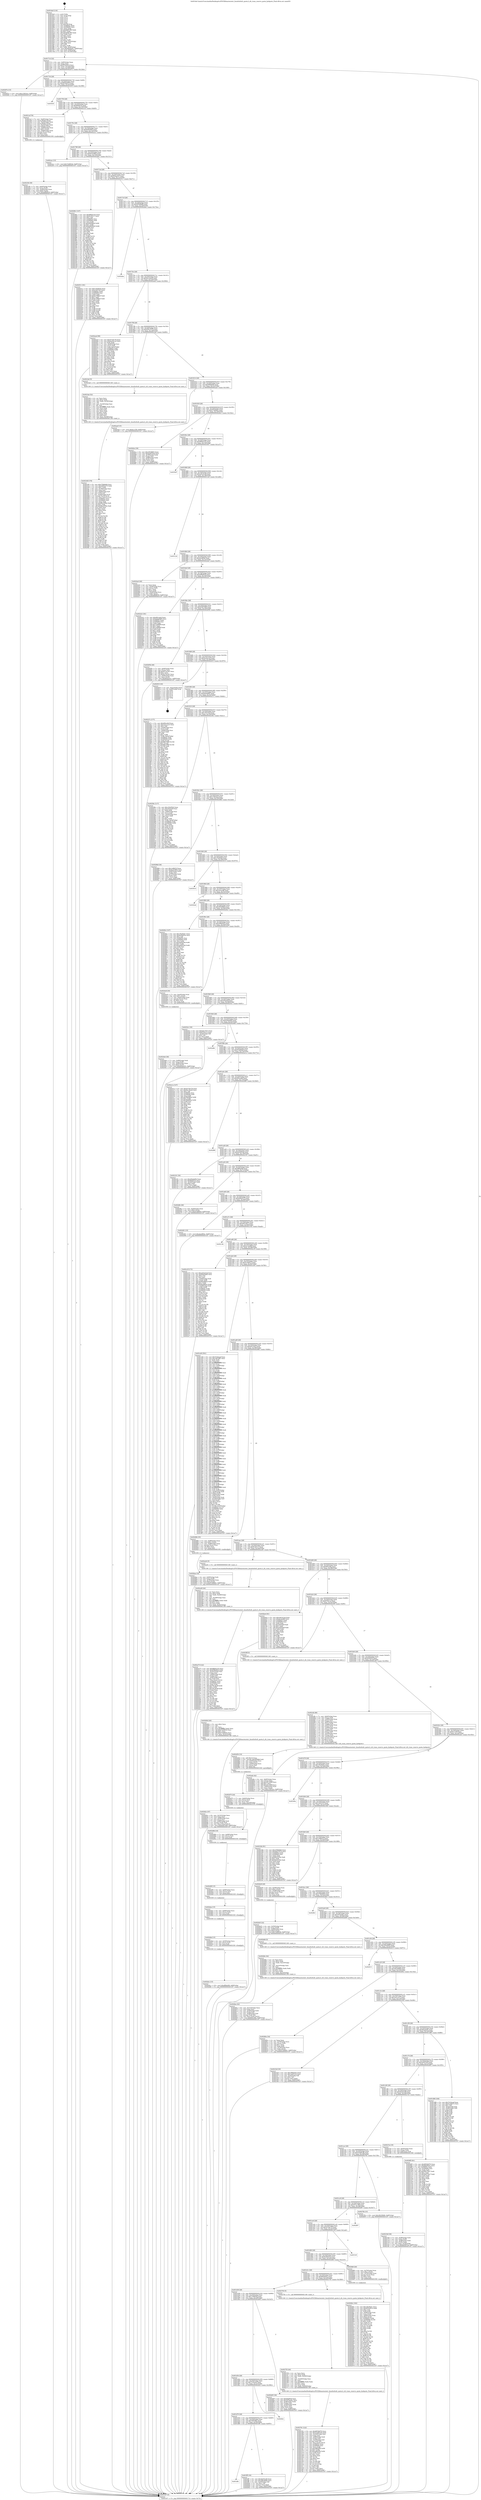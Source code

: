 digraph "0x4016a0" {
  label = "0x4016a0 (/mnt/c/Users/mathe/Desktop/tcc/POCII/binaries/extr_linuxfsxfsxfs_quota.h_xfs_trans_reserve_quota_bydquots_Final-ollvm.out::main(0))"
  labelloc = "t"
  node[shape=record]

  Entry [label="",width=0.3,height=0.3,shape=circle,fillcolor=black,style=filled]
  "0x401714" [label="{
     0x401714 [32]\l
     | [instrs]\l
     &nbsp;&nbsp;0x401714 \<+6\>: mov -0xf0(%rbp),%eax\l
     &nbsp;&nbsp;0x40171a \<+2\>: mov %eax,%ecx\l
     &nbsp;&nbsp;0x40171c \<+6\>: sub $0x85542914,%ecx\l
     &nbsp;&nbsp;0x401722 \<+6\>: mov %eax,-0x104(%rbp)\l
     &nbsp;&nbsp;0x401728 \<+6\>: mov %ecx,-0x108(%rbp)\l
     &nbsp;&nbsp;0x40172e \<+6\>: je 000000000040297e \<main+0x12de\>\l
  }"]
  "0x40297e" [label="{
     0x40297e [15]\l
     | [instrs]\l
     &nbsp;&nbsp;0x40297e \<+10\>: movl $0xc33832ca,-0xf0(%rbp)\l
     &nbsp;&nbsp;0x402988 \<+5\>: jmp 0000000000403167 \<main+0x1ac7\>\l
  }"]
  "0x401734" [label="{
     0x401734 [28]\l
     | [instrs]\l
     &nbsp;&nbsp;0x401734 \<+5\>: jmp 0000000000401739 \<main+0x99\>\l
     &nbsp;&nbsp;0x401739 \<+6\>: mov -0x104(%rbp),%eax\l
     &nbsp;&nbsp;0x40173f \<+5\>: sub $0x8854b976,%eax\l
     &nbsp;&nbsp;0x401744 \<+6\>: mov %eax,-0x10c(%rbp)\l
     &nbsp;&nbsp;0x40174a \<+6\>: je 000000000040303f \<main+0x199f\>\l
  }"]
  Exit [label="",width=0.3,height=0.3,shape=circle,fillcolor=black,style=filled,peripheries=2]
  "0x40303f" [label="{
     0x40303f\l
  }", style=dashed]
  "0x401750" [label="{
     0x401750 [28]\l
     | [instrs]\l
     &nbsp;&nbsp;0x401750 \<+5\>: jmp 0000000000401755 \<main+0xb5\>\l
     &nbsp;&nbsp;0x401755 \<+6\>: mov -0x104(%rbp),%eax\l
     &nbsp;&nbsp;0x40175b \<+5\>: sub $0x89af01fa,%eax\l
     &nbsp;&nbsp;0x401760 \<+6\>: mov %eax,-0x110(%rbp)\l
     &nbsp;&nbsp;0x401766 \<+6\>: je 00000000004021af \<main+0xb0f\>\l
  }"]
  "0x402dcc" [label="{
     0x402dcc [15]\l
     | [instrs]\l
     &nbsp;&nbsp;0x402dcc \<+10\>: movl $0xdf84ef48,-0xf0(%rbp)\l
     &nbsp;&nbsp;0x402dd6 \<+5\>: jmp 0000000000403167 \<main+0x1ac7\>\l
  }"]
  "0x4021af" [label="{
     0x4021af [76]\l
     | [instrs]\l
     &nbsp;&nbsp;0x4021af \<+7\>: mov -0xd0(%rbp),%rax\l
     &nbsp;&nbsp;0x4021b6 \<+7\>: movq $0x64,(%rax)\l
     &nbsp;&nbsp;0x4021bd \<+7\>: mov -0xc8(%rbp),%rax\l
     &nbsp;&nbsp;0x4021c4 \<+7\>: movq $0x64,(%rax)\l
     &nbsp;&nbsp;0x4021cb \<+7\>: mov -0xc0(%rbp),%rax\l
     &nbsp;&nbsp;0x4021d2 \<+6\>: movl $0x64,(%rax)\l
     &nbsp;&nbsp;0x4021d8 \<+7\>: mov -0xb8(%rbp),%rax\l
     &nbsp;&nbsp;0x4021df \<+6\>: movl $0x1,(%rax)\l
     &nbsp;&nbsp;0x4021e5 \<+7\>: mov -0xb8(%rbp),%rax\l
     &nbsp;&nbsp;0x4021ec \<+3\>: movslq (%rax),%rax\l
     &nbsp;&nbsp;0x4021ef \<+4\>: shl $0x2,%rax\l
     &nbsp;&nbsp;0x4021f3 \<+3\>: mov %rax,%rdi\l
     &nbsp;&nbsp;0x4021f6 \<+5\>: call 0000000000401050 \<malloc@plt\>\l
     | [calls]\l
     &nbsp;&nbsp;0x401050 \{1\} (unknown)\l
  }"]
  "0x40176c" [label="{
     0x40176c [28]\l
     | [instrs]\l
     &nbsp;&nbsp;0x40176c \<+5\>: jmp 0000000000401771 \<main+0xd1\>\l
     &nbsp;&nbsp;0x401771 \<+6\>: mov -0x104(%rbp),%eax\l
     &nbsp;&nbsp;0x401777 \<+5\>: sub $0x8a955bf5,%eax\l
     &nbsp;&nbsp;0x40177c \<+6\>: mov %eax,-0x114(%rbp)\l
     &nbsp;&nbsp;0x401782 \<+6\>: je 0000000000402cec \<main+0x164c\>\l
  }"]
  "0x402dbd" [label="{
     0x402dbd [15]\l
     | [instrs]\l
     &nbsp;&nbsp;0x402dbd \<+4\>: mov -0x50(%rbp),%rcx\l
     &nbsp;&nbsp;0x402dc1 \<+3\>: mov (%rcx),%rcx\l
     &nbsp;&nbsp;0x402dc4 \<+3\>: mov %rcx,%rdi\l
     &nbsp;&nbsp;0x402dc7 \<+5\>: call 0000000000401030 \<free@plt\>\l
     | [calls]\l
     &nbsp;&nbsp;0x401030 \{1\} (unknown)\l
  }"]
  "0x402cec" [label="{
     0x402cec [15]\l
     | [instrs]\l
     &nbsp;&nbsp;0x402cec \<+10\>: movl $0x7248f24d,-0xf0(%rbp)\l
     &nbsp;&nbsp;0x402cf6 \<+5\>: jmp 0000000000403167 \<main+0x1ac7\>\l
  }"]
  "0x401788" [label="{
     0x401788 [28]\l
     | [instrs]\l
     &nbsp;&nbsp;0x401788 \<+5\>: jmp 000000000040178d \<main+0xed\>\l
     &nbsp;&nbsp;0x40178d \<+6\>: mov -0x104(%rbp),%eax\l
     &nbsp;&nbsp;0x401793 \<+5\>: sub $0x8cd108b5,%eax\l
     &nbsp;&nbsp;0x401798 \<+6\>: mov %eax,-0x118(%rbp)\l
     &nbsp;&nbsp;0x40179e \<+6\>: je 00000000004029b1 \<main+0x1311\>\l
  }"]
  "0x402dae" [label="{
     0x402dae [15]\l
     | [instrs]\l
     &nbsp;&nbsp;0x402dae \<+4\>: mov -0x68(%rbp),%rcx\l
     &nbsp;&nbsp;0x402db2 \<+3\>: mov (%rcx),%rcx\l
     &nbsp;&nbsp;0x402db5 \<+3\>: mov %rcx,%rdi\l
     &nbsp;&nbsp;0x402db8 \<+5\>: call 0000000000401030 \<free@plt\>\l
     | [calls]\l
     &nbsp;&nbsp;0x401030 \{1\} (unknown)\l
  }"]
  "0x4029b1" [label="{
     0x4029b1 [147]\l
     | [instrs]\l
     &nbsp;&nbsp;0x4029b1 \<+5\>: mov $0x98b0e335,%eax\l
     &nbsp;&nbsp;0x4029b6 \<+5\>: mov $0x8129117,%ecx\l
     &nbsp;&nbsp;0x4029bb \<+2\>: mov $0x1,%dl\l
     &nbsp;&nbsp;0x4029bd \<+7\>: mov 0x40605c,%esi\l
     &nbsp;&nbsp;0x4029c4 \<+7\>: mov 0x406060,%edi\l
     &nbsp;&nbsp;0x4029cb \<+3\>: mov %esi,%r8d\l
     &nbsp;&nbsp;0x4029ce \<+7\>: sub $0xe0828dc6,%r8d\l
     &nbsp;&nbsp;0x4029d5 \<+4\>: sub $0x1,%r8d\l
     &nbsp;&nbsp;0x4029d9 \<+7\>: add $0xe0828dc6,%r8d\l
     &nbsp;&nbsp;0x4029e0 \<+4\>: imul %r8d,%esi\l
     &nbsp;&nbsp;0x4029e4 \<+3\>: and $0x1,%esi\l
     &nbsp;&nbsp;0x4029e7 \<+3\>: cmp $0x0,%esi\l
     &nbsp;&nbsp;0x4029ea \<+4\>: sete %r9b\l
     &nbsp;&nbsp;0x4029ee \<+3\>: cmp $0xa,%edi\l
     &nbsp;&nbsp;0x4029f1 \<+4\>: setl %r10b\l
     &nbsp;&nbsp;0x4029f5 \<+3\>: mov %r9b,%r11b\l
     &nbsp;&nbsp;0x4029f8 \<+4\>: xor $0xff,%r11b\l
     &nbsp;&nbsp;0x4029fc \<+3\>: mov %r10b,%bl\l
     &nbsp;&nbsp;0x4029ff \<+3\>: xor $0xff,%bl\l
     &nbsp;&nbsp;0x402a02 \<+3\>: xor $0x0,%dl\l
     &nbsp;&nbsp;0x402a05 \<+3\>: mov %r11b,%r14b\l
     &nbsp;&nbsp;0x402a08 \<+4\>: and $0x0,%r14b\l
     &nbsp;&nbsp;0x402a0c \<+3\>: and %dl,%r9b\l
     &nbsp;&nbsp;0x402a0f \<+3\>: mov %bl,%r15b\l
     &nbsp;&nbsp;0x402a12 \<+4\>: and $0x0,%r15b\l
     &nbsp;&nbsp;0x402a16 \<+3\>: and %dl,%r10b\l
     &nbsp;&nbsp;0x402a19 \<+3\>: or %r9b,%r14b\l
     &nbsp;&nbsp;0x402a1c \<+3\>: or %r10b,%r15b\l
     &nbsp;&nbsp;0x402a1f \<+3\>: xor %r15b,%r14b\l
     &nbsp;&nbsp;0x402a22 \<+3\>: or %bl,%r11b\l
     &nbsp;&nbsp;0x402a25 \<+4\>: xor $0xff,%r11b\l
     &nbsp;&nbsp;0x402a29 \<+3\>: or $0x0,%dl\l
     &nbsp;&nbsp;0x402a2c \<+3\>: and %dl,%r11b\l
     &nbsp;&nbsp;0x402a2f \<+3\>: or %r11b,%r14b\l
     &nbsp;&nbsp;0x402a32 \<+4\>: test $0x1,%r14b\l
     &nbsp;&nbsp;0x402a36 \<+3\>: cmovne %ecx,%eax\l
     &nbsp;&nbsp;0x402a39 \<+6\>: mov %eax,-0xf0(%rbp)\l
     &nbsp;&nbsp;0x402a3f \<+5\>: jmp 0000000000403167 \<main+0x1ac7\>\l
  }"]
  "0x4017a4" [label="{
     0x4017a4 [28]\l
     | [instrs]\l
     &nbsp;&nbsp;0x4017a4 \<+5\>: jmp 00000000004017a9 \<main+0x109\>\l
     &nbsp;&nbsp;0x4017a9 \<+6\>: mov -0x104(%rbp),%eax\l
     &nbsp;&nbsp;0x4017af \<+5\>: sub $0x904ae431,%eax\l
     &nbsp;&nbsp;0x4017b4 \<+6\>: mov %eax,-0x11c(%rbp)\l
     &nbsp;&nbsp;0x4017ba \<+6\>: je 0000000000402511 \<main+0xe71\>\l
  }"]
  "0x402d9f" [label="{
     0x402d9f [15]\l
     | [instrs]\l
     &nbsp;&nbsp;0x402d9f \<+4\>: mov -0x80(%rbp),%rcx\l
     &nbsp;&nbsp;0x402da3 \<+3\>: mov (%rcx),%rcx\l
     &nbsp;&nbsp;0x402da6 \<+3\>: mov %rcx,%rdi\l
     &nbsp;&nbsp;0x402da9 \<+5\>: call 0000000000401030 \<free@plt\>\l
     | [calls]\l
     &nbsp;&nbsp;0x401030 \{1\} (unknown)\l
  }"]
  "0x402511" [label="{
     0x402511 [91]\l
     | [instrs]\l
     &nbsp;&nbsp;0x402511 \<+5\>: mov $0xc35e8520,%eax\l
     &nbsp;&nbsp;0x402516 \<+5\>: mov $0xc3037d1f,%ecx\l
     &nbsp;&nbsp;0x40251b \<+7\>: mov 0x40605c,%edx\l
     &nbsp;&nbsp;0x402522 \<+7\>: mov 0x406060,%esi\l
     &nbsp;&nbsp;0x402529 \<+2\>: mov %edx,%edi\l
     &nbsp;&nbsp;0x40252b \<+6\>: add $0xbc708be5,%edi\l
     &nbsp;&nbsp;0x402531 \<+3\>: sub $0x1,%edi\l
     &nbsp;&nbsp;0x402534 \<+6\>: sub $0xbc708be5,%edi\l
     &nbsp;&nbsp;0x40253a \<+3\>: imul %edi,%edx\l
     &nbsp;&nbsp;0x40253d \<+3\>: and $0x1,%edx\l
     &nbsp;&nbsp;0x402540 \<+3\>: cmp $0x0,%edx\l
     &nbsp;&nbsp;0x402543 \<+4\>: sete %r8b\l
     &nbsp;&nbsp;0x402547 \<+3\>: cmp $0xa,%esi\l
     &nbsp;&nbsp;0x40254a \<+4\>: setl %r9b\l
     &nbsp;&nbsp;0x40254e \<+3\>: mov %r8b,%r10b\l
     &nbsp;&nbsp;0x402551 \<+3\>: and %r9b,%r10b\l
     &nbsp;&nbsp;0x402554 \<+3\>: xor %r9b,%r8b\l
     &nbsp;&nbsp;0x402557 \<+3\>: or %r8b,%r10b\l
     &nbsp;&nbsp;0x40255a \<+4\>: test $0x1,%r10b\l
     &nbsp;&nbsp;0x40255e \<+3\>: cmovne %ecx,%eax\l
     &nbsp;&nbsp;0x402561 \<+6\>: mov %eax,-0xf0(%rbp)\l
     &nbsp;&nbsp;0x402567 \<+5\>: jmp 0000000000403167 \<main+0x1ac7\>\l
  }"]
  "0x4017c0" [label="{
     0x4017c0 [28]\l
     | [instrs]\l
     &nbsp;&nbsp;0x4017c0 \<+5\>: jmp 00000000004017c5 \<main+0x125\>\l
     &nbsp;&nbsp;0x4017c5 \<+6\>: mov -0x104(%rbp),%eax\l
     &nbsp;&nbsp;0x4017cb \<+5\>: sub $0x90509bd0,%eax\l
     &nbsp;&nbsp;0x4017d0 \<+6\>: mov %eax,-0x120(%rbp)\l
     &nbsp;&nbsp;0x4017d6 \<+6\>: je 0000000000402dea \<main+0x174a\>\l
  }"]
  "0x402d8d" [label="{
     0x402d8d [18]\l
     | [instrs]\l
     &nbsp;&nbsp;0x402d8d \<+7\>: mov -0x98(%rbp),%rcx\l
     &nbsp;&nbsp;0x402d94 \<+3\>: mov (%rcx),%rcx\l
     &nbsp;&nbsp;0x402d97 \<+3\>: mov %rcx,%rdi\l
     &nbsp;&nbsp;0x402d9a \<+5\>: call 0000000000401030 \<free@plt\>\l
     | [calls]\l
     &nbsp;&nbsp;0x401030 \{1\} (unknown)\l
  }"]
  "0x402dea" [label="{
     0x402dea\l
  }", style=dashed]
  "0x4017dc" [label="{
     0x4017dc [28]\l
     | [instrs]\l
     &nbsp;&nbsp;0x4017dc \<+5\>: jmp 00000000004017e1 \<main+0x141\>\l
     &nbsp;&nbsp;0x4017e1 \<+6\>: mov -0x104(%rbp),%eax\l
     &nbsp;&nbsp;0x4017e7 \<+5\>: sub $0x92c16a36,%eax\l
     &nbsp;&nbsp;0x4017ec \<+6\>: mov %eax,-0x124(%rbp)\l
     &nbsp;&nbsp;0x4017f2 \<+6\>: je 0000000000402ead \<main+0x180d\>\l
  }"]
  "0x402d75" [label="{
     0x402d75 [24]\l
     | [instrs]\l
     &nbsp;&nbsp;0x402d75 \<+7\>: mov -0xb0(%rbp),%rcx\l
     &nbsp;&nbsp;0x402d7c \<+3\>: mov (%rcx),%rcx\l
     &nbsp;&nbsp;0x402d7f \<+3\>: mov %rcx,%rdi\l
     &nbsp;&nbsp;0x402d82 \<+6\>: mov %eax,-0x218(%rbp)\l
     &nbsp;&nbsp;0x402d88 \<+5\>: call 0000000000401030 \<free@plt\>\l
     | [calls]\l
     &nbsp;&nbsp;0x401030 \{1\} (unknown)\l
  }"]
  "0x402ead" [label="{
     0x402ead [99]\l
     | [instrs]\l
     &nbsp;&nbsp;0x402ead \<+5\>: mov $0x5e7ebc78,%eax\l
     &nbsp;&nbsp;0x402eb2 \<+5\>: mov $0xba24e1a5,%ecx\l
     &nbsp;&nbsp;0x402eb7 \<+2\>: xor %edx,%edx\l
     &nbsp;&nbsp;0x402eb9 \<+7\>: mov -0xe8(%rbp),%rsi\l
     &nbsp;&nbsp;0x402ec0 \<+2\>: mov (%rsi),%edi\l
     &nbsp;&nbsp;0x402ec2 \<+3\>: mov %edi,-0x2c(%rbp)\l
     &nbsp;&nbsp;0x402ec5 \<+7\>: mov 0x40605c,%edi\l
     &nbsp;&nbsp;0x402ecc \<+8\>: mov 0x406060,%r8d\l
     &nbsp;&nbsp;0x402ed4 \<+3\>: sub $0x1,%edx\l
     &nbsp;&nbsp;0x402ed7 \<+3\>: mov %edi,%r9d\l
     &nbsp;&nbsp;0x402eda \<+3\>: add %edx,%r9d\l
     &nbsp;&nbsp;0x402edd \<+4\>: imul %r9d,%edi\l
     &nbsp;&nbsp;0x402ee1 \<+3\>: and $0x1,%edi\l
     &nbsp;&nbsp;0x402ee4 \<+3\>: cmp $0x0,%edi\l
     &nbsp;&nbsp;0x402ee7 \<+4\>: sete %r10b\l
     &nbsp;&nbsp;0x402eeb \<+4\>: cmp $0xa,%r8d\l
     &nbsp;&nbsp;0x402eef \<+4\>: setl %r11b\l
     &nbsp;&nbsp;0x402ef3 \<+3\>: mov %r10b,%bl\l
     &nbsp;&nbsp;0x402ef6 \<+3\>: and %r11b,%bl\l
     &nbsp;&nbsp;0x402ef9 \<+3\>: xor %r11b,%r10b\l
     &nbsp;&nbsp;0x402efc \<+3\>: or %r10b,%bl\l
     &nbsp;&nbsp;0x402eff \<+3\>: test $0x1,%bl\l
     &nbsp;&nbsp;0x402f02 \<+3\>: cmovne %ecx,%eax\l
     &nbsp;&nbsp;0x402f05 \<+6\>: mov %eax,-0xf0(%rbp)\l
     &nbsp;&nbsp;0x402f0b \<+5\>: jmp 0000000000403167 \<main+0x1ac7\>\l
  }"]
  "0x4017f8" [label="{
     0x4017f8 [28]\l
     | [instrs]\l
     &nbsp;&nbsp;0x4017f8 \<+5\>: jmp 00000000004017fd \<main+0x15d\>\l
     &nbsp;&nbsp;0x4017fd \<+6\>: mov -0x104(%rbp),%eax\l
     &nbsp;&nbsp;0x401803 \<+5\>: sub $0x95b15579,%eax\l
     &nbsp;&nbsp;0x401808 \<+6\>: mov %eax,-0x128(%rbp)\l
     &nbsp;&nbsp;0x40180e \<+6\>: je 00000000004023a6 \<main+0xd06\>\l
  }"]
  "0x402d54" [label="{
     0x402d54 [33]\l
     | [instrs]\l
     &nbsp;&nbsp;0x402d54 \<+4\>: add $0x10,%rsp\l
     &nbsp;&nbsp;0x402d58 \<+10\>: movabs $0x4040b6,%rdi\l
     &nbsp;&nbsp;0x402d62 \<+4\>: mov -0x40(%rbp),%rcx\l
     &nbsp;&nbsp;0x402d66 \<+2\>: mov %eax,(%rcx)\l
     &nbsp;&nbsp;0x402d68 \<+4\>: mov -0x40(%rbp),%rcx\l
     &nbsp;&nbsp;0x402d6c \<+2\>: mov (%rcx),%esi\l
     &nbsp;&nbsp;0x402d6e \<+2\>: mov $0x0,%al\l
     &nbsp;&nbsp;0x402d70 \<+5\>: call 0000000000401040 \<printf@plt\>\l
     | [calls]\l
     &nbsp;&nbsp;0x401040 \{1\} (unknown)\l
  }"]
  "0x4023a6" [label="{
     0x4023a6 [5]\l
     | [instrs]\l
     &nbsp;&nbsp;0x4023a6 \<+5\>: call 0000000000401160 \<next_i\>\l
     | [calls]\l
     &nbsp;&nbsp;0x401160 \{1\} (/mnt/c/Users/mathe/Desktop/tcc/POCII/binaries/extr_linuxfsxfsxfs_quota.h_xfs_trans_reserve_quota_bydquots_Final-ollvm.out::next_i)\l
  }"]
  "0x401814" [label="{
     0x401814 [28]\l
     | [instrs]\l
     &nbsp;&nbsp;0x401814 \<+5\>: jmp 0000000000401819 \<main+0x179\>\l
     &nbsp;&nbsp;0x401819 \<+6\>: mov -0x104(%rbp),%eax\l
     &nbsp;&nbsp;0x40181f \<+5\>: sub $0x95fbd0d4,%eax\l
     &nbsp;&nbsp;0x401824 \<+6\>: mov %eax,-0x12c(%rbp)\l
     &nbsp;&nbsp;0x40182a \<+6\>: je 0000000000402aef \<main+0x144f\>\l
  }"]
  "0x402bba" [label="{
     0x402bba [42]\l
     | [instrs]\l
     &nbsp;&nbsp;0x402bba \<+6\>: mov -0x214(%rbp),%ecx\l
     &nbsp;&nbsp;0x402bc0 \<+3\>: imul %eax,%ecx\l
     &nbsp;&nbsp;0x402bc3 \<+4\>: mov -0x50(%rbp),%rdi\l
     &nbsp;&nbsp;0x402bc7 \<+3\>: mov (%rdi),%rdi\l
     &nbsp;&nbsp;0x402bca \<+4\>: mov -0x48(%rbp),%r8\l
     &nbsp;&nbsp;0x402bce \<+3\>: movslq (%r8),%r8\l
     &nbsp;&nbsp;0x402bd1 \<+4\>: mov %ecx,(%rdi,%r8,4)\l
     &nbsp;&nbsp;0x402bd5 \<+10\>: movl $0x9041d9a,-0xf0(%rbp)\l
     &nbsp;&nbsp;0x402bdf \<+5\>: jmp 0000000000403167 \<main+0x1ac7\>\l
  }"]
  "0x402aef" [label="{
     0x402aef [15]\l
     | [instrs]\l
     &nbsp;&nbsp;0x402aef \<+10\>: movl $0xfcc155f,-0xf0(%rbp)\l
     &nbsp;&nbsp;0x402af9 \<+5\>: jmp 0000000000403167 \<main+0x1ac7\>\l
  }"]
  "0x401830" [label="{
     0x401830 [28]\l
     | [instrs]\l
     &nbsp;&nbsp;0x401830 \<+5\>: jmp 0000000000401835 \<main+0x195\>\l
     &nbsp;&nbsp;0x401835 \<+6\>: mov -0x104(%rbp),%eax\l
     &nbsp;&nbsp;0x40183b \<+5\>: sub $0x97446bb1,%eax\l
     &nbsp;&nbsp;0x401840 \<+6\>: mov %eax,-0x130(%rbp)\l
     &nbsp;&nbsp;0x401846 \<+6\>: je 00000000004026ce \<main+0x102e\>\l
  }"]
  "0x402b8e" [label="{
     0x402b8e [44]\l
     | [instrs]\l
     &nbsp;&nbsp;0x402b8e \<+2\>: xor %ecx,%ecx\l
     &nbsp;&nbsp;0x402b90 \<+5\>: mov $0x2,%edx\l
     &nbsp;&nbsp;0x402b95 \<+6\>: mov %edx,-0x210(%rbp)\l
     &nbsp;&nbsp;0x402b9b \<+1\>: cltd\l
     &nbsp;&nbsp;0x402b9c \<+6\>: mov -0x210(%rbp),%esi\l
     &nbsp;&nbsp;0x402ba2 \<+2\>: idiv %esi\l
     &nbsp;&nbsp;0x402ba4 \<+6\>: imul $0xfffffffe,%edx,%edx\l
     &nbsp;&nbsp;0x402baa \<+3\>: sub $0x1,%ecx\l
     &nbsp;&nbsp;0x402bad \<+2\>: sub %ecx,%edx\l
     &nbsp;&nbsp;0x402baf \<+6\>: mov %edx,-0x214(%rbp)\l
     &nbsp;&nbsp;0x402bb5 \<+5\>: call 0000000000401160 \<next_i\>\l
     | [calls]\l
     &nbsp;&nbsp;0x401160 \{1\} (/mnt/c/Users/mathe/Desktop/tcc/POCII/binaries/extr_linuxfsxfsxfs_quota.h_xfs_trans_reserve_quota_bydquots_Final-ollvm.out::next_i)\l
  }"]
  "0x4026ce" [label="{
     0x4026ce [39]\l
     | [instrs]\l
     &nbsp;&nbsp;0x4026ce \<+5\>: mov $0xc8039663,%eax\l
     &nbsp;&nbsp;0x4026d3 \<+5\>: mov $0x4a097b2d,%ecx\l
     &nbsp;&nbsp;0x4026d8 \<+4\>: mov -0x78(%rbp),%rdx\l
     &nbsp;&nbsp;0x4026dc \<+2\>: mov (%rdx),%esi\l
     &nbsp;&nbsp;0x4026de \<+7\>: mov -0x88(%rbp),%rdx\l
     &nbsp;&nbsp;0x4026e5 \<+2\>: cmp (%rdx),%esi\l
     &nbsp;&nbsp;0x4026e7 \<+3\>: cmovl %ecx,%eax\l
     &nbsp;&nbsp;0x4026ea \<+6\>: mov %eax,-0xf0(%rbp)\l
     &nbsp;&nbsp;0x4026f0 \<+5\>: jmp 0000000000403167 \<main+0x1ac7\>\l
  }"]
  "0x40184c" [label="{
     0x40184c [28]\l
     | [instrs]\l
     &nbsp;&nbsp;0x40184c \<+5\>: jmp 0000000000401851 \<main+0x1b1\>\l
     &nbsp;&nbsp;0x401851 \<+6\>: mov -0x104(%rbp),%eax\l
     &nbsp;&nbsp;0x401857 \<+5\>: sub $0x98b0e335,%eax\l
     &nbsp;&nbsp;0x40185c \<+6\>: mov %eax,-0x134(%rbp)\l
     &nbsp;&nbsp;0x401862 \<+6\>: je 00000000004030d7 \<main+0x1a37\>\l
  }"]
  "0x402b45" [label="{
     0x402b45 [32]\l
     | [instrs]\l
     &nbsp;&nbsp;0x402b45 \<+4\>: mov -0x50(%rbp),%rdi\l
     &nbsp;&nbsp;0x402b49 \<+3\>: mov %rax,(%rdi)\l
     &nbsp;&nbsp;0x402b4c \<+4\>: mov -0x48(%rbp),%rax\l
     &nbsp;&nbsp;0x402b50 \<+6\>: movl $0x0,(%rax)\l
     &nbsp;&nbsp;0x402b56 \<+10\>: movl $0x7248f24d,-0xf0(%rbp)\l
     &nbsp;&nbsp;0x402b60 \<+5\>: jmp 0000000000403167 \<main+0x1ac7\>\l
  }"]
  "0x4030d7" [label="{
     0x4030d7\l
  }", style=dashed]
  "0x401868" [label="{
     0x401868 [28]\l
     | [instrs]\l
     &nbsp;&nbsp;0x401868 \<+5\>: jmp 000000000040186d \<main+0x1cd\>\l
     &nbsp;&nbsp;0x40186d \<+6\>: mov -0x104(%rbp),%eax\l
     &nbsp;&nbsp;0x401873 \<+5\>: sub $0xaa61d12d,%eax\l
     &nbsp;&nbsp;0x401878 \<+6\>: mov %eax,-0x138(%rbp)\l
     &nbsp;&nbsp;0x40187e \<+6\>: je 000000000040312d \<main+0x1a8d\>\l
  }"]
  "0x402a75" [label="{
     0x402a75 [122]\l
     | [instrs]\l
     &nbsp;&nbsp;0x402a75 \<+5\>: mov $0x98b0e335,%ecx\l
     &nbsp;&nbsp;0x402a7a \<+5\>: mov $0x95fbd0d4,%edx\l
     &nbsp;&nbsp;0x402a7f \<+6\>: mov -0x20c(%rbp),%esi\l
     &nbsp;&nbsp;0x402a85 \<+3\>: imul %eax,%esi\l
     &nbsp;&nbsp;0x402a88 \<+4\>: mov -0x68(%rbp),%rdi\l
     &nbsp;&nbsp;0x402a8c \<+3\>: mov (%rdi),%rdi\l
     &nbsp;&nbsp;0x402a8f \<+4\>: mov -0x60(%rbp),%r8\l
     &nbsp;&nbsp;0x402a93 \<+3\>: movslq (%r8),%r8\l
     &nbsp;&nbsp;0x402a96 \<+4\>: mov %esi,(%rdi,%r8,4)\l
     &nbsp;&nbsp;0x402a9a \<+7\>: mov 0x40605c,%eax\l
     &nbsp;&nbsp;0x402aa1 \<+7\>: mov 0x406060,%esi\l
     &nbsp;&nbsp;0x402aa8 \<+3\>: mov %eax,%r9d\l
     &nbsp;&nbsp;0x402aab \<+7\>: add $0x781a6c6f,%r9d\l
     &nbsp;&nbsp;0x402ab2 \<+4\>: sub $0x1,%r9d\l
     &nbsp;&nbsp;0x402ab6 \<+7\>: sub $0x781a6c6f,%r9d\l
     &nbsp;&nbsp;0x402abd \<+4\>: imul %r9d,%eax\l
     &nbsp;&nbsp;0x402ac1 \<+3\>: and $0x1,%eax\l
     &nbsp;&nbsp;0x402ac4 \<+3\>: cmp $0x0,%eax\l
     &nbsp;&nbsp;0x402ac7 \<+4\>: sete %r10b\l
     &nbsp;&nbsp;0x402acb \<+3\>: cmp $0xa,%esi\l
     &nbsp;&nbsp;0x402ace \<+4\>: setl %r11b\l
     &nbsp;&nbsp;0x402ad2 \<+3\>: mov %r10b,%bl\l
     &nbsp;&nbsp;0x402ad5 \<+3\>: and %r11b,%bl\l
     &nbsp;&nbsp;0x402ad8 \<+3\>: xor %r11b,%r10b\l
     &nbsp;&nbsp;0x402adb \<+3\>: or %r10b,%bl\l
     &nbsp;&nbsp;0x402ade \<+3\>: test $0x1,%bl\l
     &nbsp;&nbsp;0x402ae1 \<+3\>: cmovne %edx,%ecx\l
     &nbsp;&nbsp;0x402ae4 \<+6\>: mov %ecx,-0xf0(%rbp)\l
     &nbsp;&nbsp;0x402aea \<+5\>: jmp 0000000000403167 \<main+0x1ac7\>\l
  }"]
  "0x40312d" [label="{
     0x40312d\l
  }", style=dashed]
  "0x401884" [label="{
     0x401884 [28]\l
     | [instrs]\l
     &nbsp;&nbsp;0x401884 \<+5\>: jmp 0000000000401889 \<main+0x1e9\>\l
     &nbsp;&nbsp;0x401889 \<+6\>: mov -0x104(%rbp),%eax\l
     &nbsp;&nbsp;0x40188f \<+5\>: sub $0xaba4f64e,%eax\l
     &nbsp;&nbsp;0x401894 \<+6\>: mov %eax,-0x13c(%rbp)\l
     &nbsp;&nbsp;0x40189a \<+6\>: je 00000000004024a0 \<main+0xe00\>\l
  }"]
  "0x402a49" [label="{
     0x402a49 [44]\l
     | [instrs]\l
     &nbsp;&nbsp;0x402a49 \<+2\>: xor %ecx,%ecx\l
     &nbsp;&nbsp;0x402a4b \<+5\>: mov $0x2,%edx\l
     &nbsp;&nbsp;0x402a50 \<+6\>: mov %edx,-0x208(%rbp)\l
     &nbsp;&nbsp;0x402a56 \<+1\>: cltd\l
     &nbsp;&nbsp;0x402a57 \<+6\>: mov -0x208(%rbp),%esi\l
     &nbsp;&nbsp;0x402a5d \<+2\>: idiv %esi\l
     &nbsp;&nbsp;0x402a5f \<+6\>: imul $0xfffffffe,%edx,%edx\l
     &nbsp;&nbsp;0x402a65 \<+3\>: sub $0x1,%ecx\l
     &nbsp;&nbsp;0x402a68 \<+2\>: sub %ecx,%edx\l
     &nbsp;&nbsp;0x402a6a \<+6\>: mov %edx,-0x20c(%rbp)\l
     &nbsp;&nbsp;0x402a70 \<+5\>: call 0000000000401160 \<next_i\>\l
     | [calls]\l
     &nbsp;&nbsp;0x401160 \{1\} (/mnt/c/Users/mathe/Desktop/tcc/POCII/binaries/extr_linuxfsxfsxfs_quota.h_xfs_trans_reserve_quota_bydquots_Final-ollvm.out::next_i)\l
  }"]
  "0x4024a0" [label="{
     0x4024a0 [40]\l
     | [instrs]\l
     &nbsp;&nbsp;0x4024a0 \<+2\>: xor %eax,%eax\l
     &nbsp;&nbsp;0x4024a2 \<+7\>: mov -0xa8(%rbp),%rcx\l
     &nbsp;&nbsp;0x4024a9 \<+2\>: mov (%rcx),%edx\l
     &nbsp;&nbsp;0x4024ab \<+3\>: sub $0x1,%eax\l
     &nbsp;&nbsp;0x4024ae \<+2\>: sub %eax,%edx\l
     &nbsp;&nbsp;0x4024b0 \<+7\>: mov -0xa8(%rbp),%rcx\l
     &nbsp;&nbsp;0x4024b7 \<+2\>: mov %edx,(%rcx)\l
     &nbsp;&nbsp;0x4024b9 \<+10\>: movl $0xadfbd639,-0xf0(%rbp)\l
     &nbsp;&nbsp;0x4024c3 \<+5\>: jmp 0000000000403167 \<main+0x1ac7\>\l
  }"]
  "0x4018a0" [label="{
     0x4018a0 [28]\l
     | [instrs]\l
     &nbsp;&nbsp;0x4018a0 \<+5\>: jmp 00000000004018a5 \<main+0x205\>\l
     &nbsp;&nbsp;0x4018a5 \<+6\>: mov -0x104(%rbp),%eax\l
     &nbsp;&nbsp;0x4018ab \<+5\>: sub $0xadfbd639,%eax\l
     &nbsp;&nbsp;0x4018b0 \<+6\>: mov %eax,-0x140(%rbp)\l
     &nbsp;&nbsp;0x4018b6 \<+6\>: je 0000000000402221 \<main+0xb81\>\l
  }"]
  "0x4028dc" [label="{
     0x4028dc [162]\l
     | [instrs]\l
     &nbsp;&nbsp;0x4028dc \<+5\>: mov $0x10b39ab1,%ecx\l
     &nbsp;&nbsp;0x4028e1 \<+5\>: mov $0x85542914,%edx\l
     &nbsp;&nbsp;0x4028e6 \<+3\>: mov $0x1,%sil\l
     &nbsp;&nbsp;0x4028e9 \<+3\>: xor %r8d,%r8d\l
     &nbsp;&nbsp;0x4028ec \<+4\>: mov -0x68(%rbp),%rdi\l
     &nbsp;&nbsp;0x4028f0 \<+3\>: mov %rax,(%rdi)\l
     &nbsp;&nbsp;0x4028f3 \<+4\>: mov -0x60(%rbp),%rax\l
     &nbsp;&nbsp;0x4028f7 \<+6\>: movl $0x0,(%rax)\l
     &nbsp;&nbsp;0x4028fd \<+8\>: mov 0x40605c,%r9d\l
     &nbsp;&nbsp;0x402905 \<+8\>: mov 0x406060,%r10d\l
     &nbsp;&nbsp;0x40290d \<+4\>: sub $0x1,%r8d\l
     &nbsp;&nbsp;0x402911 \<+3\>: mov %r9d,%r11d\l
     &nbsp;&nbsp;0x402914 \<+3\>: add %r8d,%r11d\l
     &nbsp;&nbsp;0x402917 \<+4\>: imul %r11d,%r9d\l
     &nbsp;&nbsp;0x40291b \<+4\>: and $0x1,%r9d\l
     &nbsp;&nbsp;0x40291f \<+4\>: cmp $0x0,%r9d\l
     &nbsp;&nbsp;0x402923 \<+3\>: sete %bl\l
     &nbsp;&nbsp;0x402926 \<+4\>: cmp $0xa,%r10d\l
     &nbsp;&nbsp;0x40292a \<+4\>: setl %r14b\l
     &nbsp;&nbsp;0x40292e \<+3\>: mov %bl,%r15b\l
     &nbsp;&nbsp;0x402931 \<+4\>: xor $0xff,%r15b\l
     &nbsp;&nbsp;0x402935 \<+3\>: mov %r14b,%r12b\l
     &nbsp;&nbsp;0x402938 \<+4\>: xor $0xff,%r12b\l
     &nbsp;&nbsp;0x40293c \<+4\>: xor $0x1,%sil\l
     &nbsp;&nbsp;0x402940 \<+3\>: mov %r15b,%r13b\l
     &nbsp;&nbsp;0x402943 \<+4\>: and $0xff,%r13b\l
     &nbsp;&nbsp;0x402947 \<+3\>: and %sil,%bl\l
     &nbsp;&nbsp;0x40294a \<+3\>: mov %r12b,%al\l
     &nbsp;&nbsp;0x40294d \<+2\>: and $0xff,%al\l
     &nbsp;&nbsp;0x40294f \<+3\>: and %sil,%r14b\l
     &nbsp;&nbsp;0x402952 \<+3\>: or %bl,%r13b\l
     &nbsp;&nbsp;0x402955 \<+3\>: or %r14b,%al\l
     &nbsp;&nbsp;0x402958 \<+3\>: xor %al,%r13b\l
     &nbsp;&nbsp;0x40295b \<+3\>: or %r12b,%r15b\l
     &nbsp;&nbsp;0x40295e \<+4\>: xor $0xff,%r15b\l
     &nbsp;&nbsp;0x402962 \<+4\>: or $0x1,%sil\l
     &nbsp;&nbsp;0x402966 \<+3\>: and %sil,%r15b\l
     &nbsp;&nbsp;0x402969 \<+3\>: or %r15b,%r13b\l
     &nbsp;&nbsp;0x40296c \<+4\>: test $0x1,%r13b\l
     &nbsp;&nbsp;0x402970 \<+3\>: cmovne %edx,%ecx\l
     &nbsp;&nbsp;0x402973 \<+6\>: mov %ecx,-0xf0(%rbp)\l
     &nbsp;&nbsp;0x402979 \<+5\>: jmp 0000000000403167 \<main+0x1ac7\>\l
  }"]
  "0x402221" [label="{
     0x402221 [91]\l
     | [instrs]\l
     &nbsp;&nbsp;0x402221 \<+5\>: mov $0xd92ca8cf,%eax\l
     &nbsp;&nbsp;0x402226 \<+5\>: mov $0xbdea6d65,%ecx\l
     &nbsp;&nbsp;0x40222b \<+7\>: mov 0x40605c,%edx\l
     &nbsp;&nbsp;0x402232 \<+7\>: mov 0x406060,%esi\l
     &nbsp;&nbsp;0x402239 \<+2\>: mov %edx,%edi\l
     &nbsp;&nbsp;0x40223b \<+6\>: add $0x12d99f5f,%edi\l
     &nbsp;&nbsp;0x402241 \<+3\>: sub $0x1,%edi\l
     &nbsp;&nbsp;0x402244 \<+6\>: sub $0x12d99f5f,%edi\l
     &nbsp;&nbsp;0x40224a \<+3\>: imul %edi,%edx\l
     &nbsp;&nbsp;0x40224d \<+3\>: and $0x1,%edx\l
     &nbsp;&nbsp;0x402250 \<+3\>: cmp $0x0,%edx\l
     &nbsp;&nbsp;0x402253 \<+4\>: sete %r8b\l
     &nbsp;&nbsp;0x402257 \<+3\>: cmp $0xa,%esi\l
     &nbsp;&nbsp;0x40225a \<+4\>: setl %r9b\l
     &nbsp;&nbsp;0x40225e \<+3\>: mov %r8b,%r10b\l
     &nbsp;&nbsp;0x402261 \<+3\>: and %r9b,%r10b\l
     &nbsp;&nbsp;0x402264 \<+3\>: xor %r9b,%r8b\l
     &nbsp;&nbsp;0x402267 \<+3\>: or %r8b,%r10b\l
     &nbsp;&nbsp;0x40226a \<+4\>: test $0x1,%r10b\l
     &nbsp;&nbsp;0x40226e \<+3\>: cmovne %ecx,%eax\l
     &nbsp;&nbsp;0x402271 \<+6\>: mov %eax,-0xf0(%rbp)\l
     &nbsp;&nbsp;0x402277 \<+5\>: jmp 0000000000403167 \<main+0x1ac7\>\l
  }"]
  "0x4018bc" [label="{
     0x4018bc [28]\l
     | [instrs]\l
     &nbsp;&nbsp;0x4018bc \<+5\>: jmp 00000000004018c1 \<main+0x221\>\l
     &nbsp;&nbsp;0x4018c1 \<+6\>: mov -0x104(%rbp),%eax\l
     &nbsp;&nbsp;0x4018c7 \<+5\>: sub $0xb44974b9,%eax\l
     &nbsp;&nbsp;0x4018cc \<+6\>: mov %eax,-0x144(%rbp)\l
     &nbsp;&nbsp;0x4018d2 \<+6\>: je 000000000040265b \<main+0xfbb\>\l
  }"]
  "0x402781" [label="{
     0x402781 [122]\l
     | [instrs]\l
     &nbsp;&nbsp;0x402781 \<+5\>: mov $0x8854b976,%ecx\l
     &nbsp;&nbsp;0x402786 \<+5\>: mov $0x53a691db,%edx\l
     &nbsp;&nbsp;0x40278b \<+6\>: mov -0x204(%rbp),%esi\l
     &nbsp;&nbsp;0x402791 \<+3\>: imul %eax,%esi\l
     &nbsp;&nbsp;0x402794 \<+4\>: mov -0x80(%rbp),%rdi\l
     &nbsp;&nbsp;0x402798 \<+3\>: mov (%rdi),%rdi\l
     &nbsp;&nbsp;0x40279b \<+4\>: mov -0x78(%rbp),%r8\l
     &nbsp;&nbsp;0x40279f \<+3\>: movslq (%r8),%r8\l
     &nbsp;&nbsp;0x4027a2 \<+4\>: mov %esi,(%rdi,%r8,4)\l
     &nbsp;&nbsp;0x4027a6 \<+7\>: mov 0x40605c,%eax\l
     &nbsp;&nbsp;0x4027ad \<+7\>: mov 0x406060,%esi\l
     &nbsp;&nbsp;0x4027b4 \<+3\>: mov %eax,%r9d\l
     &nbsp;&nbsp;0x4027b7 \<+7\>: sub $0xadfb2f5b,%r9d\l
     &nbsp;&nbsp;0x4027be \<+4\>: sub $0x1,%r9d\l
     &nbsp;&nbsp;0x4027c2 \<+7\>: add $0xadfb2f5b,%r9d\l
     &nbsp;&nbsp;0x4027c9 \<+4\>: imul %r9d,%eax\l
     &nbsp;&nbsp;0x4027cd \<+3\>: and $0x1,%eax\l
     &nbsp;&nbsp;0x4027d0 \<+3\>: cmp $0x0,%eax\l
     &nbsp;&nbsp;0x4027d3 \<+4\>: sete %r10b\l
     &nbsp;&nbsp;0x4027d7 \<+3\>: cmp $0xa,%esi\l
     &nbsp;&nbsp;0x4027da \<+4\>: setl %r11b\l
     &nbsp;&nbsp;0x4027de \<+3\>: mov %r10b,%bl\l
     &nbsp;&nbsp;0x4027e1 \<+3\>: and %r11b,%bl\l
     &nbsp;&nbsp;0x4027e4 \<+3\>: xor %r11b,%r10b\l
     &nbsp;&nbsp;0x4027e7 \<+3\>: or %r10b,%bl\l
     &nbsp;&nbsp;0x4027ea \<+3\>: test $0x1,%bl\l
     &nbsp;&nbsp;0x4027ed \<+3\>: cmovne %edx,%ecx\l
     &nbsp;&nbsp;0x4027f0 \<+6\>: mov %ecx,-0xf0(%rbp)\l
     &nbsp;&nbsp;0x4027f6 \<+5\>: jmp 0000000000403167 \<main+0x1ac7\>\l
  }"]
  "0x40265b" [label="{
     0x40265b [48]\l
     | [instrs]\l
     &nbsp;&nbsp;0x40265b \<+7\>: mov -0x90(%rbp),%rax\l
     &nbsp;&nbsp;0x402662 \<+2\>: mov (%rax),%ecx\l
     &nbsp;&nbsp;0x402664 \<+6\>: add $0x9c7ea3d1,%ecx\l
     &nbsp;&nbsp;0x40266a \<+3\>: add $0x1,%ecx\l
     &nbsp;&nbsp;0x40266d \<+6\>: sub $0x9c7ea3d1,%ecx\l
     &nbsp;&nbsp;0x402673 \<+7\>: mov -0x90(%rbp),%rax\l
     &nbsp;&nbsp;0x40267a \<+2\>: mov %ecx,(%rax)\l
     &nbsp;&nbsp;0x40267c \<+10\>: movl $0x904ae431,-0xf0(%rbp)\l
     &nbsp;&nbsp;0x402686 \<+5\>: jmp 0000000000403167 \<main+0x1ac7\>\l
  }"]
  "0x4018d8" [label="{
     0x4018d8 [28]\l
     | [instrs]\l
     &nbsp;&nbsp;0x4018d8 \<+5\>: jmp 00000000004018dd \<main+0x23d\>\l
     &nbsp;&nbsp;0x4018dd \<+6\>: mov -0x104(%rbp),%eax\l
     &nbsp;&nbsp;0x4018e3 \<+5\>: sub $0xba24e1a5,%eax\l
     &nbsp;&nbsp;0x4018e8 \<+6\>: mov %eax,-0x148(%rbp)\l
     &nbsp;&nbsp;0x4018ee \<+6\>: je 0000000000402f10 \<main+0x1870\>\l
  }"]
  "0x402755" [label="{
     0x402755 [44]\l
     | [instrs]\l
     &nbsp;&nbsp;0x402755 \<+2\>: xor %ecx,%ecx\l
     &nbsp;&nbsp;0x402757 \<+5\>: mov $0x2,%edx\l
     &nbsp;&nbsp;0x40275c \<+6\>: mov %edx,-0x200(%rbp)\l
     &nbsp;&nbsp;0x402762 \<+1\>: cltd\l
     &nbsp;&nbsp;0x402763 \<+6\>: mov -0x200(%rbp),%esi\l
     &nbsp;&nbsp;0x402769 \<+2\>: idiv %esi\l
     &nbsp;&nbsp;0x40276b \<+6\>: imul $0xfffffffe,%edx,%edx\l
     &nbsp;&nbsp;0x402771 \<+3\>: sub $0x1,%ecx\l
     &nbsp;&nbsp;0x402774 \<+2\>: sub %ecx,%edx\l
     &nbsp;&nbsp;0x402776 \<+6\>: mov %edx,-0x204(%rbp)\l
     &nbsp;&nbsp;0x40277c \<+5\>: call 0000000000401160 \<next_i\>\l
     | [calls]\l
     &nbsp;&nbsp;0x401160 \{1\} (/mnt/c/Users/mathe/Desktop/tcc/POCII/binaries/extr_linuxfsxfsxfs_quota.h_xfs_trans_reserve_quota_bydquots_Final-ollvm.out::next_i)\l
  }"]
  "0x402f10" [label="{
     0x402f10 [18]\l
     | [instrs]\l
     &nbsp;&nbsp;0x402f10 \<+3\>: mov -0x2c(%rbp),%eax\l
     &nbsp;&nbsp;0x402f13 \<+4\>: lea -0x28(%rbp),%rsp\l
     &nbsp;&nbsp;0x402f17 \<+1\>: pop %rbx\l
     &nbsp;&nbsp;0x402f18 \<+2\>: pop %r12\l
     &nbsp;&nbsp;0x402f1a \<+2\>: pop %r13\l
     &nbsp;&nbsp;0x402f1c \<+2\>: pop %r14\l
     &nbsp;&nbsp;0x402f1e \<+2\>: pop %r15\l
     &nbsp;&nbsp;0x402f20 \<+1\>: pop %rbp\l
     &nbsp;&nbsp;0x402f21 \<+1\>: ret\l
  }"]
  "0x4018f4" [label="{
     0x4018f4 [28]\l
     | [instrs]\l
     &nbsp;&nbsp;0x4018f4 \<+5\>: jmp 00000000004018f9 \<main+0x259\>\l
     &nbsp;&nbsp;0x4018f9 \<+6\>: mov -0x104(%rbp),%eax\l
     &nbsp;&nbsp;0x4018ff \<+5\>: sub $0xbdea6d65,%eax\l
     &nbsp;&nbsp;0x401904 \<+6\>: mov %eax,-0x14c(%rbp)\l
     &nbsp;&nbsp;0x40190a \<+6\>: je 000000000040227c \<main+0xbdc\>\l
  }"]
  "0x4026ae" [label="{
     0x4026ae [32]\l
     | [instrs]\l
     &nbsp;&nbsp;0x4026ae \<+4\>: mov -0x80(%rbp),%rdi\l
     &nbsp;&nbsp;0x4026b2 \<+3\>: mov %rax,(%rdi)\l
     &nbsp;&nbsp;0x4026b5 \<+4\>: mov -0x78(%rbp),%rax\l
     &nbsp;&nbsp;0x4026b9 \<+6\>: movl $0x0,(%rax)\l
     &nbsp;&nbsp;0x4026bf \<+10\>: movl $0x97446bb1,-0xf0(%rbp)\l
     &nbsp;&nbsp;0x4026c9 \<+5\>: jmp 0000000000403167 \<main+0x1ac7\>\l
  }"]
  "0x40227c" [label="{
     0x40227c [177]\l
     | [instrs]\l
     &nbsp;&nbsp;0x40227c \<+5\>: mov $0xd92ca8cf,%eax\l
     &nbsp;&nbsp;0x402281 \<+5\>: mov $0x3a21ca15,%ecx\l
     &nbsp;&nbsp;0x402286 \<+2\>: mov $0x1,%dl\l
     &nbsp;&nbsp;0x402288 \<+7\>: mov -0xa8(%rbp),%rsi\l
     &nbsp;&nbsp;0x40228f \<+2\>: mov (%rsi),%edi\l
     &nbsp;&nbsp;0x402291 \<+7\>: mov -0xb8(%rbp),%rsi\l
     &nbsp;&nbsp;0x402298 \<+2\>: cmp (%rsi),%edi\l
     &nbsp;&nbsp;0x40229a \<+4\>: setl %r8b\l
     &nbsp;&nbsp;0x40229e \<+4\>: and $0x1,%r8b\l
     &nbsp;&nbsp;0x4022a2 \<+4\>: mov %r8b,-0x2e(%rbp)\l
     &nbsp;&nbsp;0x4022a6 \<+7\>: mov 0x40605c,%edi\l
     &nbsp;&nbsp;0x4022ad \<+8\>: mov 0x406060,%r9d\l
     &nbsp;&nbsp;0x4022b5 \<+3\>: mov %edi,%r10d\l
     &nbsp;&nbsp;0x4022b8 \<+7\>: add $0x8dfc7969,%r10d\l
     &nbsp;&nbsp;0x4022bf \<+4\>: sub $0x1,%r10d\l
     &nbsp;&nbsp;0x4022c3 \<+7\>: sub $0x8dfc7969,%r10d\l
     &nbsp;&nbsp;0x4022ca \<+4\>: imul %r10d,%edi\l
     &nbsp;&nbsp;0x4022ce \<+3\>: and $0x1,%edi\l
     &nbsp;&nbsp;0x4022d1 \<+3\>: cmp $0x0,%edi\l
     &nbsp;&nbsp;0x4022d4 \<+4\>: sete %r8b\l
     &nbsp;&nbsp;0x4022d8 \<+4\>: cmp $0xa,%r9d\l
     &nbsp;&nbsp;0x4022dc \<+4\>: setl %r11b\l
     &nbsp;&nbsp;0x4022e0 \<+3\>: mov %r8b,%bl\l
     &nbsp;&nbsp;0x4022e3 \<+3\>: xor $0xff,%bl\l
     &nbsp;&nbsp;0x4022e6 \<+3\>: mov %r11b,%r14b\l
     &nbsp;&nbsp;0x4022e9 \<+4\>: xor $0xff,%r14b\l
     &nbsp;&nbsp;0x4022ed \<+3\>: xor $0x0,%dl\l
     &nbsp;&nbsp;0x4022f0 \<+3\>: mov %bl,%r15b\l
     &nbsp;&nbsp;0x4022f3 \<+4\>: and $0x0,%r15b\l
     &nbsp;&nbsp;0x4022f7 \<+3\>: and %dl,%r8b\l
     &nbsp;&nbsp;0x4022fa \<+3\>: mov %r14b,%r12b\l
     &nbsp;&nbsp;0x4022fd \<+4\>: and $0x0,%r12b\l
     &nbsp;&nbsp;0x402301 \<+3\>: and %dl,%r11b\l
     &nbsp;&nbsp;0x402304 \<+3\>: or %r8b,%r15b\l
     &nbsp;&nbsp;0x402307 \<+3\>: or %r11b,%r12b\l
     &nbsp;&nbsp;0x40230a \<+3\>: xor %r12b,%r15b\l
     &nbsp;&nbsp;0x40230d \<+3\>: or %r14b,%bl\l
     &nbsp;&nbsp;0x402310 \<+3\>: xor $0xff,%bl\l
     &nbsp;&nbsp;0x402313 \<+3\>: or $0x0,%dl\l
     &nbsp;&nbsp;0x402316 \<+2\>: and %dl,%bl\l
     &nbsp;&nbsp;0x402318 \<+3\>: or %bl,%r15b\l
     &nbsp;&nbsp;0x40231b \<+4\>: test $0x1,%r15b\l
     &nbsp;&nbsp;0x40231f \<+3\>: cmovne %ecx,%eax\l
     &nbsp;&nbsp;0x402322 \<+6\>: mov %eax,-0xf0(%rbp)\l
     &nbsp;&nbsp;0x402328 \<+5\>: jmp 0000000000403167 \<main+0x1ac7\>\l
  }"]
  "0x401910" [label="{
     0x401910 [28]\l
     | [instrs]\l
     &nbsp;&nbsp;0x401910 \<+5\>: jmp 0000000000401915 \<main+0x275\>\l
     &nbsp;&nbsp;0x401915 \<+6\>: mov -0x104(%rbp),%eax\l
     &nbsp;&nbsp;0x40191b \<+5\>: sub $0xc3037d1f,%eax\l
     &nbsp;&nbsp;0x401920 \<+6\>: mov %eax,-0x150(%rbp)\l
     &nbsp;&nbsp;0x401926 \<+6\>: je 000000000040256c \<main+0xecc\>\l
  }"]
  "0x40262c" [label="{
     0x40262c [47]\l
     | [instrs]\l
     &nbsp;&nbsp;0x40262c \<+6\>: mov -0x1fc(%rbp),%ecx\l
     &nbsp;&nbsp;0x402632 \<+3\>: imul %eax,%ecx\l
     &nbsp;&nbsp;0x402635 \<+7\>: mov -0x98(%rbp),%rsi\l
     &nbsp;&nbsp;0x40263c \<+3\>: mov (%rsi),%rsi\l
     &nbsp;&nbsp;0x40263f \<+7\>: mov -0x90(%rbp),%rdi\l
     &nbsp;&nbsp;0x402646 \<+3\>: movslq (%rdi),%rdi\l
     &nbsp;&nbsp;0x402649 \<+3\>: mov %ecx,(%rsi,%rdi,4)\l
     &nbsp;&nbsp;0x40264c \<+10\>: movl $0xb44974b9,-0xf0(%rbp)\l
     &nbsp;&nbsp;0x402656 \<+5\>: jmp 0000000000403167 \<main+0x1ac7\>\l
  }"]
  "0x40256c" [label="{
     0x40256c [117]\l
     | [instrs]\l
     &nbsp;&nbsp;0x40256c \<+5\>: mov $0xc35e8520,%eax\l
     &nbsp;&nbsp;0x402571 \<+5\>: mov $0xcf5aed3f,%ecx\l
     &nbsp;&nbsp;0x402576 \<+2\>: xor %edx,%edx\l
     &nbsp;&nbsp;0x402578 \<+7\>: mov -0x90(%rbp),%rsi\l
     &nbsp;&nbsp;0x40257f \<+2\>: mov (%rsi),%edi\l
     &nbsp;&nbsp;0x402581 \<+7\>: mov -0xa0(%rbp),%rsi\l
     &nbsp;&nbsp;0x402588 \<+2\>: cmp (%rsi),%edi\l
     &nbsp;&nbsp;0x40258a \<+4\>: setl %r8b\l
     &nbsp;&nbsp;0x40258e \<+4\>: and $0x1,%r8b\l
     &nbsp;&nbsp;0x402592 \<+4\>: mov %r8b,-0x2d(%rbp)\l
     &nbsp;&nbsp;0x402596 \<+7\>: mov 0x40605c,%edi\l
     &nbsp;&nbsp;0x40259d \<+8\>: mov 0x406060,%r9d\l
     &nbsp;&nbsp;0x4025a5 \<+3\>: sub $0x1,%edx\l
     &nbsp;&nbsp;0x4025a8 \<+3\>: mov %edi,%r10d\l
     &nbsp;&nbsp;0x4025ab \<+3\>: add %edx,%r10d\l
     &nbsp;&nbsp;0x4025ae \<+4\>: imul %r10d,%edi\l
     &nbsp;&nbsp;0x4025b2 \<+3\>: and $0x1,%edi\l
     &nbsp;&nbsp;0x4025b5 \<+3\>: cmp $0x0,%edi\l
     &nbsp;&nbsp;0x4025b8 \<+4\>: sete %r8b\l
     &nbsp;&nbsp;0x4025bc \<+4\>: cmp $0xa,%r9d\l
     &nbsp;&nbsp;0x4025c0 \<+4\>: setl %r11b\l
     &nbsp;&nbsp;0x4025c4 \<+3\>: mov %r8b,%bl\l
     &nbsp;&nbsp;0x4025c7 \<+3\>: and %r11b,%bl\l
     &nbsp;&nbsp;0x4025ca \<+3\>: xor %r11b,%r8b\l
     &nbsp;&nbsp;0x4025cd \<+3\>: or %r8b,%bl\l
     &nbsp;&nbsp;0x4025d0 \<+3\>: test $0x1,%bl\l
     &nbsp;&nbsp;0x4025d3 \<+3\>: cmovne %ecx,%eax\l
     &nbsp;&nbsp;0x4025d6 \<+6\>: mov %eax,-0xf0(%rbp)\l
     &nbsp;&nbsp;0x4025dc \<+5\>: jmp 0000000000403167 \<main+0x1ac7\>\l
  }"]
  "0x40192c" [label="{
     0x40192c [28]\l
     | [instrs]\l
     &nbsp;&nbsp;0x40192c \<+5\>: jmp 0000000000401931 \<main+0x291\>\l
     &nbsp;&nbsp;0x401931 \<+6\>: mov -0x104(%rbp),%eax\l
     &nbsp;&nbsp;0x401937 \<+5\>: sub $0xc33832ca,%eax\l
     &nbsp;&nbsp;0x40193c \<+6\>: mov %eax,-0x154(%rbp)\l
     &nbsp;&nbsp;0x401942 \<+6\>: je 000000000040298d \<main+0x12ed\>\l
  }"]
  "0x402604" [label="{
     0x402604 [40]\l
     | [instrs]\l
     &nbsp;&nbsp;0x402604 \<+5\>: mov $0x2,%ecx\l
     &nbsp;&nbsp;0x402609 \<+1\>: cltd\l
     &nbsp;&nbsp;0x40260a \<+2\>: idiv %ecx\l
     &nbsp;&nbsp;0x40260c \<+6\>: imul $0xfffffffe,%edx,%ecx\l
     &nbsp;&nbsp;0x402612 \<+6\>: sub $0xe7e6d934,%ecx\l
     &nbsp;&nbsp;0x402618 \<+3\>: add $0x1,%ecx\l
     &nbsp;&nbsp;0x40261b \<+6\>: add $0xe7e6d934,%ecx\l
     &nbsp;&nbsp;0x402621 \<+6\>: mov %ecx,-0x1fc(%rbp)\l
     &nbsp;&nbsp;0x402627 \<+5\>: call 0000000000401160 \<next_i\>\l
     | [calls]\l
     &nbsp;&nbsp;0x401160 \{1\} (/mnt/c/Users/mathe/Desktop/tcc/POCII/binaries/extr_linuxfsxfsxfs_quota.h_xfs_trans_reserve_quota_bydquots_Final-ollvm.out::next_i)\l
  }"]
  "0x40298d" [label="{
     0x40298d [36]\l
     | [instrs]\l
     &nbsp;&nbsp;0x40298d \<+5\>: mov $0x1efdb51f,%eax\l
     &nbsp;&nbsp;0x402992 \<+5\>: mov $0x8cd108b5,%ecx\l
     &nbsp;&nbsp;0x402997 \<+4\>: mov -0x60(%rbp),%rdx\l
     &nbsp;&nbsp;0x40299b \<+2\>: mov (%rdx),%esi\l
     &nbsp;&nbsp;0x40299d \<+4\>: mov -0x70(%rbp),%rdx\l
     &nbsp;&nbsp;0x4029a1 \<+2\>: cmp (%rdx),%esi\l
     &nbsp;&nbsp;0x4029a3 \<+3\>: cmovl %ecx,%eax\l
     &nbsp;&nbsp;0x4029a6 \<+6\>: mov %eax,-0xf0(%rbp)\l
     &nbsp;&nbsp;0x4029ac \<+5\>: jmp 0000000000403167 \<main+0x1ac7\>\l
  }"]
  "0x401948" [label="{
     0x401948 [28]\l
     | [instrs]\l
     &nbsp;&nbsp;0x401948 \<+5\>: jmp 000000000040194d \<main+0x2ad\>\l
     &nbsp;&nbsp;0x40194d \<+6\>: mov -0x104(%rbp),%eax\l
     &nbsp;&nbsp;0x401953 \<+5\>: sub $0xc35e8520,%eax\l
     &nbsp;&nbsp;0x401958 \<+6\>: mov %eax,-0x158(%rbp)\l
     &nbsp;&nbsp;0x40195e \<+6\>: je 0000000000403014 \<main+0x1974\>\l
  }"]
  "0x4024eb" [label="{
     0x4024eb [38]\l
     | [instrs]\l
     &nbsp;&nbsp;0x4024eb \<+7\>: mov -0x98(%rbp),%rdi\l
     &nbsp;&nbsp;0x4024f2 \<+3\>: mov %rax,(%rdi)\l
     &nbsp;&nbsp;0x4024f5 \<+7\>: mov -0x90(%rbp),%rax\l
     &nbsp;&nbsp;0x4024fc \<+6\>: movl $0x0,(%rax)\l
     &nbsp;&nbsp;0x402502 \<+10\>: movl $0x904ae431,-0xf0(%rbp)\l
     &nbsp;&nbsp;0x40250c \<+5\>: jmp 0000000000403167 \<main+0x1ac7\>\l
  }"]
  "0x403014" [label="{
     0x403014\l
  }", style=dashed]
  "0x401964" [label="{
     0x401964 [28]\l
     | [instrs]\l
     &nbsp;&nbsp;0x401964 \<+5\>: jmp 0000000000401969 \<main+0x2c9\>\l
     &nbsp;&nbsp;0x401969 \<+6\>: mov -0x104(%rbp),%eax\l
     &nbsp;&nbsp;0x40196f \<+5\>: sub $0xc4cacadb,%eax\l
     &nbsp;&nbsp;0x401974 \<+6\>: mov %eax,-0x15c(%rbp)\l
     &nbsp;&nbsp;0x40197a \<+6\>: je 00000000004020a6 \<main+0xa06\>\l
  }"]
  "0x4023df" [label="{
     0x4023df [178]\l
     | [instrs]\l
     &nbsp;&nbsp;0x4023df \<+5\>: mov $0x276b8400,%ecx\l
     &nbsp;&nbsp;0x4023e4 \<+5\>: mov $0xe69d3275,%edx\l
     &nbsp;&nbsp;0x4023e9 \<+3\>: mov $0x1,%r8b\l
     &nbsp;&nbsp;0x4023ec \<+6\>: mov -0x1f8(%rbp),%esi\l
     &nbsp;&nbsp;0x4023f2 \<+3\>: imul %eax,%esi\l
     &nbsp;&nbsp;0x4023f5 \<+7\>: mov -0xb0(%rbp),%r9\l
     &nbsp;&nbsp;0x4023fc \<+3\>: mov (%r9),%r9\l
     &nbsp;&nbsp;0x4023ff \<+7\>: mov -0xa8(%rbp),%r10\l
     &nbsp;&nbsp;0x402406 \<+3\>: movslq (%r10),%r10\l
     &nbsp;&nbsp;0x402409 \<+4\>: mov %esi,(%r9,%r10,4)\l
     &nbsp;&nbsp;0x40240d \<+7\>: mov 0x40605c,%eax\l
     &nbsp;&nbsp;0x402414 \<+7\>: mov 0x406060,%esi\l
     &nbsp;&nbsp;0x40241b \<+2\>: mov %eax,%edi\l
     &nbsp;&nbsp;0x40241d \<+6\>: sub $0x66c2056a,%edi\l
     &nbsp;&nbsp;0x402423 \<+3\>: sub $0x1,%edi\l
     &nbsp;&nbsp;0x402426 \<+6\>: add $0x66c2056a,%edi\l
     &nbsp;&nbsp;0x40242c \<+3\>: imul %edi,%eax\l
     &nbsp;&nbsp;0x40242f \<+3\>: and $0x1,%eax\l
     &nbsp;&nbsp;0x402432 \<+3\>: cmp $0x0,%eax\l
     &nbsp;&nbsp;0x402435 \<+4\>: sete %r11b\l
     &nbsp;&nbsp;0x402439 \<+3\>: cmp $0xa,%esi\l
     &nbsp;&nbsp;0x40243c \<+3\>: setl %bl\l
     &nbsp;&nbsp;0x40243f \<+3\>: mov %r11b,%r14b\l
     &nbsp;&nbsp;0x402442 \<+4\>: xor $0xff,%r14b\l
     &nbsp;&nbsp;0x402446 \<+3\>: mov %bl,%r15b\l
     &nbsp;&nbsp;0x402449 \<+4\>: xor $0xff,%r15b\l
     &nbsp;&nbsp;0x40244d \<+4\>: xor $0x1,%r8b\l
     &nbsp;&nbsp;0x402451 \<+3\>: mov %r14b,%r12b\l
     &nbsp;&nbsp;0x402454 \<+4\>: and $0xff,%r12b\l
     &nbsp;&nbsp;0x402458 \<+3\>: and %r8b,%r11b\l
     &nbsp;&nbsp;0x40245b \<+3\>: mov %r15b,%r13b\l
     &nbsp;&nbsp;0x40245e \<+4\>: and $0xff,%r13b\l
     &nbsp;&nbsp;0x402462 \<+3\>: and %r8b,%bl\l
     &nbsp;&nbsp;0x402465 \<+3\>: or %r11b,%r12b\l
     &nbsp;&nbsp;0x402468 \<+3\>: or %bl,%r13b\l
     &nbsp;&nbsp;0x40246b \<+3\>: xor %r13b,%r12b\l
     &nbsp;&nbsp;0x40246e \<+3\>: or %r15b,%r14b\l
     &nbsp;&nbsp;0x402471 \<+4\>: xor $0xff,%r14b\l
     &nbsp;&nbsp;0x402475 \<+4\>: or $0x1,%r8b\l
     &nbsp;&nbsp;0x402479 \<+3\>: and %r8b,%r14b\l
     &nbsp;&nbsp;0x40247c \<+3\>: or %r14b,%r12b\l
     &nbsp;&nbsp;0x40247f \<+4\>: test $0x1,%r12b\l
     &nbsp;&nbsp;0x402483 \<+3\>: cmovne %edx,%ecx\l
     &nbsp;&nbsp;0x402486 \<+6\>: mov %ecx,-0xf0(%rbp)\l
     &nbsp;&nbsp;0x40248c \<+5\>: jmp 0000000000403167 \<main+0x1ac7\>\l
  }"]
  "0x4020a6" [label="{
     0x4020a6\l
  }", style=dashed]
  "0x401980" [label="{
     0x401980 [28]\l
     | [instrs]\l
     &nbsp;&nbsp;0x401980 \<+5\>: jmp 0000000000401985 \<main+0x2e5\>\l
     &nbsp;&nbsp;0x401985 \<+6\>: mov -0x104(%rbp),%eax\l
     &nbsp;&nbsp;0x40198b \<+5\>: sub $0xc8039663,%eax\l
     &nbsp;&nbsp;0x401990 \<+6\>: mov %eax,-0x160(%rbp)\l
     &nbsp;&nbsp;0x401996 \<+6\>: je 000000000040282c \<main+0x118c\>\l
  }"]
  "0x4023ab" [label="{
     0x4023ab [52]\l
     | [instrs]\l
     &nbsp;&nbsp;0x4023ab \<+2\>: xor %ecx,%ecx\l
     &nbsp;&nbsp;0x4023ad \<+5\>: mov $0x2,%edx\l
     &nbsp;&nbsp;0x4023b2 \<+6\>: mov %edx,-0x1f4(%rbp)\l
     &nbsp;&nbsp;0x4023b8 \<+1\>: cltd\l
     &nbsp;&nbsp;0x4023b9 \<+6\>: mov -0x1f4(%rbp),%esi\l
     &nbsp;&nbsp;0x4023bf \<+2\>: idiv %esi\l
     &nbsp;&nbsp;0x4023c1 \<+6\>: imul $0xfffffffe,%edx,%edx\l
     &nbsp;&nbsp;0x4023c7 \<+2\>: mov %ecx,%edi\l
     &nbsp;&nbsp;0x4023c9 \<+2\>: sub %edx,%edi\l
     &nbsp;&nbsp;0x4023cb \<+2\>: mov %ecx,%edx\l
     &nbsp;&nbsp;0x4023cd \<+3\>: sub $0x1,%edx\l
     &nbsp;&nbsp;0x4023d0 \<+2\>: add %edx,%edi\l
     &nbsp;&nbsp;0x4023d2 \<+2\>: sub %edi,%ecx\l
     &nbsp;&nbsp;0x4023d4 \<+6\>: mov %ecx,-0x1f8(%rbp)\l
     &nbsp;&nbsp;0x4023da \<+5\>: call 0000000000401160 \<next_i\>\l
     | [calls]\l
     &nbsp;&nbsp;0x401160 \{1\} (/mnt/c/Users/mathe/Desktop/tcc/POCII/binaries/extr_linuxfsxfsxfs_quota.h_xfs_trans_reserve_quota_bydquots_Final-ollvm.out::next_i)\l
  }"]
  "0x40282c" [label="{
     0x40282c [147]\l
     | [instrs]\l
     &nbsp;&nbsp;0x40282c \<+5\>: mov $0x10b39ab1,%eax\l
     &nbsp;&nbsp;0x402831 \<+5\>: mov $0x6a58423e,%ecx\l
     &nbsp;&nbsp;0x402836 \<+2\>: mov $0x1,%dl\l
     &nbsp;&nbsp;0x402838 \<+7\>: mov 0x40605c,%esi\l
     &nbsp;&nbsp;0x40283f \<+7\>: mov 0x406060,%edi\l
     &nbsp;&nbsp;0x402846 \<+3\>: mov %esi,%r8d\l
     &nbsp;&nbsp;0x402849 \<+7\>: sub $0xeeb0b30d,%r8d\l
     &nbsp;&nbsp;0x402850 \<+4\>: sub $0x1,%r8d\l
     &nbsp;&nbsp;0x402854 \<+7\>: add $0xeeb0b30d,%r8d\l
     &nbsp;&nbsp;0x40285b \<+4\>: imul %r8d,%esi\l
     &nbsp;&nbsp;0x40285f \<+3\>: and $0x1,%esi\l
     &nbsp;&nbsp;0x402862 \<+3\>: cmp $0x0,%esi\l
     &nbsp;&nbsp;0x402865 \<+4\>: sete %r9b\l
     &nbsp;&nbsp;0x402869 \<+3\>: cmp $0xa,%edi\l
     &nbsp;&nbsp;0x40286c \<+4\>: setl %r10b\l
     &nbsp;&nbsp;0x402870 \<+3\>: mov %r9b,%r11b\l
     &nbsp;&nbsp;0x402873 \<+4\>: xor $0xff,%r11b\l
     &nbsp;&nbsp;0x402877 \<+3\>: mov %r10b,%bl\l
     &nbsp;&nbsp;0x40287a \<+3\>: xor $0xff,%bl\l
     &nbsp;&nbsp;0x40287d \<+3\>: xor $0x0,%dl\l
     &nbsp;&nbsp;0x402880 \<+3\>: mov %r11b,%r14b\l
     &nbsp;&nbsp;0x402883 \<+4\>: and $0x0,%r14b\l
     &nbsp;&nbsp;0x402887 \<+3\>: and %dl,%r9b\l
     &nbsp;&nbsp;0x40288a \<+3\>: mov %bl,%r15b\l
     &nbsp;&nbsp;0x40288d \<+4\>: and $0x0,%r15b\l
     &nbsp;&nbsp;0x402891 \<+3\>: and %dl,%r10b\l
     &nbsp;&nbsp;0x402894 \<+3\>: or %r9b,%r14b\l
     &nbsp;&nbsp;0x402897 \<+3\>: or %r10b,%r15b\l
     &nbsp;&nbsp;0x40289a \<+3\>: xor %r15b,%r14b\l
     &nbsp;&nbsp;0x40289d \<+3\>: or %bl,%r11b\l
     &nbsp;&nbsp;0x4028a0 \<+4\>: xor $0xff,%r11b\l
     &nbsp;&nbsp;0x4028a4 \<+3\>: or $0x0,%dl\l
     &nbsp;&nbsp;0x4028a7 \<+3\>: and %dl,%r11b\l
     &nbsp;&nbsp;0x4028aa \<+3\>: or %r11b,%r14b\l
     &nbsp;&nbsp;0x4028ad \<+4\>: test $0x1,%r14b\l
     &nbsp;&nbsp;0x4028b1 \<+3\>: cmovne %ecx,%eax\l
     &nbsp;&nbsp;0x4028b4 \<+6\>: mov %eax,-0xf0(%rbp)\l
     &nbsp;&nbsp;0x4028ba \<+5\>: jmp 0000000000403167 \<main+0x1ac7\>\l
  }"]
  "0x40199c" [label="{
     0x40199c [28]\l
     | [instrs]\l
     &nbsp;&nbsp;0x40199c \<+5\>: jmp 00000000004019a1 \<main+0x301\>\l
     &nbsp;&nbsp;0x4019a1 \<+6\>: mov -0x104(%rbp),%eax\l
     &nbsp;&nbsp;0x4019a7 \<+5\>: sub $0xc9682043,%eax\l
     &nbsp;&nbsp;0x4019ac \<+6\>: mov %eax,-0x164(%rbp)\l
     &nbsp;&nbsp;0x4019b2 \<+6\>: je 00000000004024c8 \<main+0xe28\>\l
  }"]
  "0x4021fb" [label="{
     0x4021fb [38]\l
     | [instrs]\l
     &nbsp;&nbsp;0x4021fb \<+7\>: mov -0xb0(%rbp),%rdi\l
     &nbsp;&nbsp;0x402202 \<+3\>: mov %rax,(%rdi)\l
     &nbsp;&nbsp;0x402205 \<+7\>: mov -0xa8(%rbp),%rax\l
     &nbsp;&nbsp;0x40220c \<+6\>: movl $0x0,(%rax)\l
     &nbsp;&nbsp;0x402212 \<+10\>: movl $0xadfbd639,-0xf0(%rbp)\l
     &nbsp;&nbsp;0x40221c \<+5\>: jmp 0000000000403167 \<main+0x1ac7\>\l
  }"]
  "0x4024c8" [label="{
     0x4024c8 [35]\l
     | [instrs]\l
     &nbsp;&nbsp;0x4024c8 \<+7\>: mov -0xa0(%rbp),%rax\l
     &nbsp;&nbsp;0x4024cf \<+6\>: movl $0x1,(%rax)\l
     &nbsp;&nbsp;0x4024d5 \<+7\>: mov -0xa0(%rbp),%rax\l
     &nbsp;&nbsp;0x4024dc \<+3\>: movslq (%rax),%rax\l
     &nbsp;&nbsp;0x4024df \<+4\>: shl $0x2,%rax\l
     &nbsp;&nbsp;0x4024e3 \<+3\>: mov %rax,%rdi\l
     &nbsp;&nbsp;0x4024e6 \<+5\>: call 0000000000401050 \<malloc@plt\>\l
     | [calls]\l
     &nbsp;&nbsp;0x401050 \{1\} (unknown)\l
  }"]
  "0x4019b8" [label="{
     0x4019b8 [28]\l
     | [instrs]\l
     &nbsp;&nbsp;0x4019b8 \<+5\>: jmp 00000000004019bd \<main+0x31d\>\l
     &nbsp;&nbsp;0x4019bd \<+6\>: mov -0x104(%rbp),%eax\l
     &nbsp;&nbsp;0x4019c3 \<+5\>: sub $0xcf5aed3f,%eax\l
     &nbsp;&nbsp;0x4019c8 \<+6\>: mov %eax,-0x168(%rbp)\l
     &nbsp;&nbsp;0x4019ce \<+6\>: je 00000000004025e1 \<main+0xf41\>\l
  }"]
  "0x40216d" [label="{
     0x40216d [36]\l
     | [instrs]\l
     &nbsp;&nbsp;0x40216d \<+7\>: mov -0xd8(%rbp),%rdi\l
     &nbsp;&nbsp;0x402174 \<+2\>: mov %eax,(%rdi)\l
     &nbsp;&nbsp;0x402176 \<+7\>: mov -0xd8(%rbp),%rdi\l
     &nbsp;&nbsp;0x40217d \<+2\>: mov (%rdi),%eax\l
     &nbsp;&nbsp;0x40217f \<+3\>: mov %eax,-0x34(%rbp)\l
     &nbsp;&nbsp;0x402182 \<+10\>: movl $0xde4587ea,-0xf0(%rbp)\l
     &nbsp;&nbsp;0x40218c \<+5\>: jmp 0000000000403167 \<main+0x1ac7\>\l
  }"]
  "0x4025e1" [label="{
     0x4025e1 [30]\l
     | [instrs]\l
     &nbsp;&nbsp;0x4025e1 \<+5\>: mov $0xfa0135e3,%eax\l
     &nbsp;&nbsp;0x4025e6 \<+5\>: mov $0xb7b5c1a,%ecx\l
     &nbsp;&nbsp;0x4025eb \<+3\>: mov -0x2d(%rbp),%dl\l
     &nbsp;&nbsp;0x4025ee \<+3\>: test $0x1,%dl\l
     &nbsp;&nbsp;0x4025f1 \<+3\>: cmovne %ecx,%eax\l
     &nbsp;&nbsp;0x4025f4 \<+6\>: mov %eax,-0xf0(%rbp)\l
     &nbsp;&nbsp;0x4025fa \<+5\>: jmp 0000000000403167 \<main+0x1ac7\>\l
  }"]
  "0x4019d4" [label="{
     0x4019d4 [28]\l
     | [instrs]\l
     &nbsp;&nbsp;0x4019d4 \<+5\>: jmp 00000000004019d9 \<main+0x339\>\l
     &nbsp;&nbsp;0x4019d9 \<+6\>: mov -0x104(%rbp),%eax\l
     &nbsp;&nbsp;0x4019df \<+5\>: sub $0xd3bebd94,%eax\l
     &nbsp;&nbsp;0x4019e4 \<+6\>: mov %eax,-0x16c(%rbp)\l
     &nbsp;&nbsp;0x4019ea \<+6\>: je 0000000000402ddb \<main+0x173b\>\l
  }"]
  "0x401d8c" [label="{
     0x401d8c\l
  }", style=dashed]
  "0x402ddb" [label="{
     0x402ddb\l
  }", style=dashed]
  "0x4019f0" [label="{
     0x4019f0 [28]\l
     | [instrs]\l
     &nbsp;&nbsp;0x4019f0 \<+5\>: jmp 00000000004019f5 \<main+0x355\>\l
     &nbsp;&nbsp;0x4019f5 \<+6\>: mov -0x104(%rbp),%eax\l
     &nbsp;&nbsp;0x4019fb \<+5\>: sub $0xd7e689c9,%eax\l
     &nbsp;&nbsp;0x401a00 \<+6\>: mov %eax,-0x170(%rbp)\l
     &nbsp;&nbsp;0x401a06 \<+6\>: je 0000000000402e1a \<main+0x177a\>\l
  }"]
  "0x401ff5" [label="{
     0x401ff5 [30]\l
     | [instrs]\l
     &nbsp;&nbsp;0x401ff5 \<+5\>: mov $0x4dc63c49,%eax\l
     &nbsp;&nbsp;0x401ffa \<+5\>: mov $0x38bc6899,%ecx\l
     &nbsp;&nbsp;0x401fff \<+3\>: mov -0x35(%rbp),%dl\l
     &nbsp;&nbsp;0x402002 \<+3\>: test $0x1,%dl\l
     &nbsp;&nbsp;0x402005 \<+3\>: cmovne %ecx,%eax\l
     &nbsp;&nbsp;0x402008 \<+6\>: mov %eax,-0xf0(%rbp)\l
     &nbsp;&nbsp;0x40200e \<+5\>: jmp 0000000000403167 \<main+0x1ac7\>\l
  }"]
  "0x402e1a" [label="{
     0x402e1a [147]\l
     | [instrs]\l
     &nbsp;&nbsp;0x402e1a \<+5\>: mov $0x5e7ebc78,%eax\l
     &nbsp;&nbsp;0x402e1f \<+5\>: mov $0x92c16a36,%ecx\l
     &nbsp;&nbsp;0x402e24 \<+2\>: mov $0x1,%dl\l
     &nbsp;&nbsp;0x402e26 \<+7\>: mov 0x40605c,%esi\l
     &nbsp;&nbsp;0x402e2d \<+7\>: mov 0x406060,%edi\l
     &nbsp;&nbsp;0x402e34 \<+3\>: mov %esi,%r8d\l
     &nbsp;&nbsp;0x402e37 \<+7\>: add $0x5fb4fb4a,%r8d\l
     &nbsp;&nbsp;0x402e3e \<+4\>: sub $0x1,%r8d\l
     &nbsp;&nbsp;0x402e42 \<+7\>: sub $0x5fb4fb4a,%r8d\l
     &nbsp;&nbsp;0x402e49 \<+4\>: imul %r8d,%esi\l
     &nbsp;&nbsp;0x402e4d \<+3\>: and $0x1,%esi\l
     &nbsp;&nbsp;0x402e50 \<+3\>: cmp $0x0,%esi\l
     &nbsp;&nbsp;0x402e53 \<+4\>: sete %r9b\l
     &nbsp;&nbsp;0x402e57 \<+3\>: cmp $0xa,%edi\l
     &nbsp;&nbsp;0x402e5a \<+4\>: setl %r10b\l
     &nbsp;&nbsp;0x402e5e \<+3\>: mov %r9b,%r11b\l
     &nbsp;&nbsp;0x402e61 \<+4\>: xor $0xff,%r11b\l
     &nbsp;&nbsp;0x402e65 \<+3\>: mov %r10b,%bl\l
     &nbsp;&nbsp;0x402e68 \<+3\>: xor $0xff,%bl\l
     &nbsp;&nbsp;0x402e6b \<+3\>: xor $0x0,%dl\l
     &nbsp;&nbsp;0x402e6e \<+3\>: mov %r11b,%r14b\l
     &nbsp;&nbsp;0x402e71 \<+4\>: and $0x0,%r14b\l
     &nbsp;&nbsp;0x402e75 \<+3\>: and %dl,%r9b\l
     &nbsp;&nbsp;0x402e78 \<+3\>: mov %bl,%r15b\l
     &nbsp;&nbsp;0x402e7b \<+4\>: and $0x0,%r15b\l
     &nbsp;&nbsp;0x402e7f \<+3\>: and %dl,%r10b\l
     &nbsp;&nbsp;0x402e82 \<+3\>: or %r9b,%r14b\l
     &nbsp;&nbsp;0x402e85 \<+3\>: or %r10b,%r15b\l
     &nbsp;&nbsp;0x402e88 \<+3\>: xor %r15b,%r14b\l
     &nbsp;&nbsp;0x402e8b \<+3\>: or %bl,%r11b\l
     &nbsp;&nbsp;0x402e8e \<+4\>: xor $0xff,%r11b\l
     &nbsp;&nbsp;0x402e92 \<+3\>: or $0x0,%dl\l
     &nbsp;&nbsp;0x402e95 \<+3\>: and %dl,%r11b\l
     &nbsp;&nbsp;0x402e98 \<+3\>: or %r11b,%r14b\l
     &nbsp;&nbsp;0x402e9b \<+4\>: test $0x1,%r14b\l
     &nbsp;&nbsp;0x402e9f \<+3\>: cmovne %ecx,%eax\l
     &nbsp;&nbsp;0x402ea2 \<+6\>: mov %eax,-0xf0(%rbp)\l
     &nbsp;&nbsp;0x402ea8 \<+5\>: jmp 0000000000403167 \<main+0x1ac7\>\l
  }"]
  "0x401a0c" [label="{
     0x401a0c [28]\l
     | [instrs]\l
     &nbsp;&nbsp;0x401a0c \<+5\>: jmp 0000000000401a11 \<main+0x371\>\l
     &nbsp;&nbsp;0x401a11 \<+6\>: mov -0x104(%rbp),%eax\l
     &nbsp;&nbsp;0x401a17 \<+5\>: sub $0xd92ca8cf,%eax\l
     &nbsp;&nbsp;0x401a1c \<+6\>: mov %eax,-0x174(%rbp)\l
     &nbsp;&nbsp;0x401a22 \<+6\>: je 0000000000402f88 \<main+0x18e8\>\l
  }"]
  "0x401d70" [label="{
     0x401d70 [28]\l
     | [instrs]\l
     &nbsp;&nbsp;0x401d70 \<+5\>: jmp 0000000000401d75 \<main+0x6d5\>\l
     &nbsp;&nbsp;0x401d75 \<+6\>: mov -0x104(%rbp),%eax\l
     &nbsp;&nbsp;0x401d7b \<+5\>: sub $0x7b87bff1,%eax\l
     &nbsp;&nbsp;0x401d80 \<+6\>: mov %eax,-0x1f0(%rbp)\l
     &nbsp;&nbsp;0x401d86 \<+6\>: je 0000000000401ff5 \<main+0x955\>\l
  }"]
  "0x402f88" [label="{
     0x402f88\l
  }", style=dashed]
  "0x401a28" [label="{
     0x401a28 [28]\l
     | [instrs]\l
     &nbsp;&nbsp;0x401a28 \<+5\>: jmp 0000000000401a2d \<main+0x38d\>\l
     &nbsp;&nbsp;0x401a2d \<+6\>: mov -0x104(%rbp),%eax\l
     &nbsp;&nbsp;0x401a33 \<+5\>: sub $0xde4587ea,%eax\l
     &nbsp;&nbsp;0x401a38 \<+6\>: mov %eax,-0x178(%rbp)\l
     &nbsp;&nbsp;0x401a3e \<+6\>: je 0000000000402191 \<main+0xaf1\>\l
  }"]
  "0x402f22" [label="{
     0x402f22\l
  }", style=dashed]
  "0x402191" [label="{
     0x402191 [30]\l
     | [instrs]\l
     &nbsp;&nbsp;0x402191 \<+5\>: mov $0xd3bebd94,%eax\l
     &nbsp;&nbsp;0x402196 \<+5\>: mov $0x89af01fa,%ecx\l
     &nbsp;&nbsp;0x40219b \<+3\>: mov -0x34(%rbp),%edx\l
     &nbsp;&nbsp;0x40219e \<+3\>: cmp $0x0,%edx\l
     &nbsp;&nbsp;0x4021a1 \<+3\>: cmove %ecx,%eax\l
     &nbsp;&nbsp;0x4021a4 \<+6\>: mov %eax,-0xf0(%rbp)\l
     &nbsp;&nbsp;0x4021aa \<+5\>: jmp 0000000000403167 \<main+0x1ac7\>\l
  }"]
  "0x401a44" [label="{
     0x401a44 [28]\l
     | [instrs]\l
     &nbsp;&nbsp;0x401a44 \<+5\>: jmp 0000000000401a49 \<main+0x3a9\>\l
     &nbsp;&nbsp;0x401a49 \<+6\>: mov -0x104(%rbp),%eax\l
     &nbsp;&nbsp;0x401a4f \<+5\>: sub $0xdf84ef48,%eax\l
     &nbsp;&nbsp;0x401a54 \<+6\>: mov %eax,-0x17c(%rbp)\l
     &nbsp;&nbsp;0x401a5a \<+6\>: je 0000000000402dfe \<main+0x175e\>\l
  }"]
  "0x401d54" [label="{
     0x401d54 [28]\l
     | [instrs]\l
     &nbsp;&nbsp;0x401d54 \<+5\>: jmp 0000000000401d59 \<main+0x6b9\>\l
     &nbsp;&nbsp;0x401d59 \<+6\>: mov -0x104(%rbp),%eax\l
     &nbsp;&nbsp;0x401d5f \<+5\>: sub $0x7418ceaf,%eax\l
     &nbsp;&nbsp;0x401d64 \<+6\>: mov %eax,-0x1ec(%rbp)\l
     &nbsp;&nbsp;0x401d6a \<+6\>: je 0000000000402f22 \<main+0x1882\>\l
  }"]
  "0x402dfe" [label="{
     0x402dfe [28]\l
     | [instrs]\l
     &nbsp;&nbsp;0x402dfe \<+7\>: mov -0xe8(%rbp),%rax\l
     &nbsp;&nbsp;0x402e05 \<+6\>: movl $0x0,(%rax)\l
     &nbsp;&nbsp;0x402e0b \<+10\>: movl $0xd7e689c9,-0xf0(%rbp)\l
     &nbsp;&nbsp;0x402e15 \<+5\>: jmp 0000000000403167 \<main+0x1ac7\>\l
  }"]
  "0x401a60" [label="{
     0x401a60 [28]\l
     | [instrs]\l
     &nbsp;&nbsp;0x401a60 \<+5\>: jmp 0000000000401a65 \<main+0x3c5\>\l
     &nbsp;&nbsp;0x401a65 \<+6\>: mov -0x104(%rbp),%eax\l
     &nbsp;&nbsp;0x401a6b \<+5\>: sub $0xe69d3275,%eax\l
     &nbsp;&nbsp;0x401a70 \<+6\>: mov %eax,-0x180(%rbp)\l
     &nbsp;&nbsp;0x401a76 \<+6\>: je 0000000000402491 \<main+0xdf1\>\l
  }"]
  "0x402b65" [label="{
     0x402b65 [36]\l
     | [instrs]\l
     &nbsp;&nbsp;0x402b65 \<+5\>: mov $0xb92f939,%eax\l
     &nbsp;&nbsp;0x402b6a \<+5\>: mov $0x307bedb1,%ecx\l
     &nbsp;&nbsp;0x402b6f \<+4\>: mov -0x48(%rbp),%rdx\l
     &nbsp;&nbsp;0x402b73 \<+2\>: mov (%rdx),%esi\l
     &nbsp;&nbsp;0x402b75 \<+4\>: mov -0x58(%rbp),%rdx\l
     &nbsp;&nbsp;0x402b79 \<+2\>: cmp (%rdx),%esi\l
     &nbsp;&nbsp;0x402b7b \<+3\>: cmovl %ecx,%eax\l
     &nbsp;&nbsp;0x402b7e \<+6\>: mov %eax,-0xf0(%rbp)\l
     &nbsp;&nbsp;0x402b84 \<+5\>: jmp 0000000000403167 \<main+0x1ac7\>\l
  }"]
  "0x402491" [label="{
     0x402491 [15]\l
     | [instrs]\l
     &nbsp;&nbsp;0x402491 \<+10\>: movl $0xaba4f64e,-0xf0(%rbp)\l
     &nbsp;&nbsp;0x40249b \<+5\>: jmp 0000000000403167 \<main+0x1ac7\>\l
  }"]
  "0x401a7c" [label="{
     0x401a7c [28]\l
     | [instrs]\l
     &nbsp;&nbsp;0x401a7c \<+5\>: jmp 0000000000401a81 \<main+0x3e1\>\l
     &nbsp;&nbsp;0x401a81 \<+6\>: mov -0x104(%rbp),%eax\l
     &nbsp;&nbsp;0x401a87 \<+5\>: sub $0xeb672611,%eax\l
     &nbsp;&nbsp;0x401a8c \<+6\>: mov %eax,-0x184(%rbp)\l
     &nbsp;&nbsp;0x401a92 \<+6\>: je 000000000040214b \<main+0xaab\>\l
  }"]
  "0x401d38" [label="{
     0x401d38 [28]\l
     | [instrs]\l
     &nbsp;&nbsp;0x401d38 \<+5\>: jmp 0000000000401d3d \<main+0x69d\>\l
     &nbsp;&nbsp;0x401d3d \<+6\>: mov -0x104(%rbp),%eax\l
     &nbsp;&nbsp;0x401d43 \<+5\>: sub $0x7248f24d,%eax\l
     &nbsp;&nbsp;0x401d48 \<+6\>: mov %eax,-0x1e8(%rbp)\l
     &nbsp;&nbsp;0x401d4e \<+6\>: je 0000000000402b65 \<main+0x14c5\>\l
  }"]
  "0x40214b" [label="{
     0x40214b\l
  }", style=dashed]
  "0x401a98" [label="{
     0x401a98 [28]\l
     | [instrs]\l
     &nbsp;&nbsp;0x401a98 \<+5\>: jmp 0000000000401a9d \<main+0x3fd\>\l
     &nbsp;&nbsp;0x401a9d \<+6\>: mov -0x104(%rbp),%eax\l
     &nbsp;&nbsp;0x401aa3 \<+5\>: sub $0xee14a8fd,%eax\l
     &nbsp;&nbsp;0x401aa8 \<+6\>: mov %eax,-0x188(%rbp)\l
     &nbsp;&nbsp;0x401aae \<+6\>: je 0000000000402c3f \<main+0x159f\>\l
  }"]
  "0x402750" [label="{
     0x402750 [5]\l
     | [instrs]\l
     &nbsp;&nbsp;0x402750 \<+5\>: call 0000000000401160 \<next_i\>\l
     | [calls]\l
     &nbsp;&nbsp;0x401160 \{1\} (/mnt/c/Users/mathe/Desktop/tcc/POCII/binaries/extr_linuxfsxfsxfs_quota.h_xfs_trans_reserve_quota_bydquots_Final-ollvm.out::next_i)\l
  }"]
  "0x402c3f" [label="{
     0x402c3f [173]\l
     | [instrs]\l
     &nbsp;&nbsp;0x402c3f \<+5\>: mov $0xaa61d12d,%eax\l
     &nbsp;&nbsp;0x402c44 \<+5\>: mov $0x8a955bf5,%ecx\l
     &nbsp;&nbsp;0x402c49 \<+2\>: mov $0x1,%dl\l
     &nbsp;&nbsp;0x402c4b \<+2\>: xor %esi,%esi\l
     &nbsp;&nbsp;0x402c4d \<+4\>: mov -0x48(%rbp),%rdi\l
     &nbsp;&nbsp;0x402c51 \<+3\>: mov (%rdi),%r8d\l
     &nbsp;&nbsp;0x402c54 \<+7\>: add $0x60ad66cb,%r8d\l
     &nbsp;&nbsp;0x402c5b \<+4\>: add $0x1,%r8d\l
     &nbsp;&nbsp;0x402c5f \<+7\>: sub $0x60ad66cb,%r8d\l
     &nbsp;&nbsp;0x402c66 \<+4\>: mov -0x48(%rbp),%rdi\l
     &nbsp;&nbsp;0x402c6a \<+3\>: mov %r8d,(%rdi)\l
     &nbsp;&nbsp;0x402c6d \<+8\>: mov 0x40605c,%r8d\l
     &nbsp;&nbsp;0x402c75 \<+8\>: mov 0x406060,%r9d\l
     &nbsp;&nbsp;0x402c7d \<+3\>: sub $0x1,%esi\l
     &nbsp;&nbsp;0x402c80 \<+3\>: mov %r8d,%r10d\l
     &nbsp;&nbsp;0x402c83 \<+3\>: add %esi,%r10d\l
     &nbsp;&nbsp;0x402c86 \<+4\>: imul %r10d,%r8d\l
     &nbsp;&nbsp;0x402c8a \<+4\>: and $0x1,%r8d\l
     &nbsp;&nbsp;0x402c8e \<+4\>: cmp $0x0,%r8d\l
     &nbsp;&nbsp;0x402c92 \<+4\>: sete %r11b\l
     &nbsp;&nbsp;0x402c96 \<+4\>: cmp $0xa,%r9d\l
     &nbsp;&nbsp;0x402c9a \<+3\>: setl %bl\l
     &nbsp;&nbsp;0x402c9d \<+3\>: mov %r11b,%r14b\l
     &nbsp;&nbsp;0x402ca0 \<+4\>: xor $0xff,%r14b\l
     &nbsp;&nbsp;0x402ca4 \<+3\>: mov %bl,%r15b\l
     &nbsp;&nbsp;0x402ca7 \<+4\>: xor $0xff,%r15b\l
     &nbsp;&nbsp;0x402cab \<+3\>: xor $0x1,%dl\l
     &nbsp;&nbsp;0x402cae \<+3\>: mov %r14b,%r12b\l
     &nbsp;&nbsp;0x402cb1 \<+4\>: and $0xff,%r12b\l
     &nbsp;&nbsp;0x402cb5 \<+3\>: and %dl,%r11b\l
     &nbsp;&nbsp;0x402cb8 \<+3\>: mov %r15b,%r13b\l
     &nbsp;&nbsp;0x402cbb \<+4\>: and $0xff,%r13b\l
     &nbsp;&nbsp;0x402cbf \<+2\>: and %dl,%bl\l
     &nbsp;&nbsp;0x402cc1 \<+3\>: or %r11b,%r12b\l
     &nbsp;&nbsp;0x402cc4 \<+3\>: or %bl,%r13b\l
     &nbsp;&nbsp;0x402cc7 \<+3\>: xor %r13b,%r12b\l
     &nbsp;&nbsp;0x402cca \<+3\>: or %r15b,%r14b\l
     &nbsp;&nbsp;0x402ccd \<+4\>: xor $0xff,%r14b\l
     &nbsp;&nbsp;0x402cd1 \<+3\>: or $0x1,%dl\l
     &nbsp;&nbsp;0x402cd4 \<+3\>: and %dl,%r14b\l
     &nbsp;&nbsp;0x402cd7 \<+3\>: or %r14b,%r12b\l
     &nbsp;&nbsp;0x402cda \<+4\>: test $0x1,%r12b\l
     &nbsp;&nbsp;0x402cde \<+3\>: cmovne %ecx,%eax\l
     &nbsp;&nbsp;0x402ce1 \<+6\>: mov %eax,-0xf0(%rbp)\l
     &nbsp;&nbsp;0x402ce7 \<+5\>: jmp 0000000000403167 \<main+0x1ac7\>\l
  }"]
  "0x401ab4" [label="{
     0x401ab4 [28]\l
     | [instrs]\l
     &nbsp;&nbsp;0x401ab4 \<+5\>: jmp 0000000000401ab9 \<main+0x419\>\l
     &nbsp;&nbsp;0x401ab9 \<+6\>: mov -0x104(%rbp),%eax\l
     &nbsp;&nbsp;0x401abf \<+5\>: sub $0xf1a4db72,%eax\l
     &nbsp;&nbsp;0x401ac4 \<+6\>: mov %eax,-0x18c(%rbp)\l
     &nbsp;&nbsp;0x401aca \<+6\>: je 0000000000401e00 \<main+0x760\>\l
  }"]
  "0x401d1c" [label="{
     0x401d1c [28]\l
     | [instrs]\l
     &nbsp;&nbsp;0x401d1c \<+5\>: jmp 0000000000401d21 \<main+0x681\>\l
     &nbsp;&nbsp;0x401d21 \<+6\>: mov -0x104(%rbp),%eax\l
     &nbsp;&nbsp;0x401d27 \<+5\>: sub $0x6bb5b02c,%eax\l
     &nbsp;&nbsp;0x401d2c \<+6\>: mov %eax,-0x1e4(%rbp)\l
     &nbsp;&nbsp;0x401d32 \<+6\>: je 0000000000402750 \<main+0x10b0\>\l
  }"]
  "0x401e00" [label="{
     0x401e00 [501]\l
     | [instrs]\l
     &nbsp;&nbsp;0x401e00 \<+5\>: mov $0x7418ceaf,%eax\l
     &nbsp;&nbsp;0x401e05 \<+5\>: mov $0x7b87bff1,%ecx\l
     &nbsp;&nbsp;0x401e0a \<+2\>: xor %edx,%edx\l
     &nbsp;&nbsp;0x401e0c \<+3\>: mov %rsp,%rsi\l
     &nbsp;&nbsp;0x401e0f \<+4\>: add $0xfffffffffffffff0,%rsi\l
     &nbsp;&nbsp;0x401e13 \<+3\>: mov %rsi,%rsp\l
     &nbsp;&nbsp;0x401e16 \<+7\>: mov %rsi,-0xe8(%rbp)\l
     &nbsp;&nbsp;0x401e1d \<+3\>: mov %rsp,%rsi\l
     &nbsp;&nbsp;0x401e20 \<+4\>: add $0xfffffffffffffff0,%rsi\l
     &nbsp;&nbsp;0x401e24 \<+3\>: mov %rsi,%rsp\l
     &nbsp;&nbsp;0x401e27 \<+3\>: mov %rsp,%rdi\l
     &nbsp;&nbsp;0x401e2a \<+4\>: add $0xfffffffffffffff0,%rdi\l
     &nbsp;&nbsp;0x401e2e \<+3\>: mov %rdi,%rsp\l
     &nbsp;&nbsp;0x401e31 \<+7\>: mov %rdi,-0xe0(%rbp)\l
     &nbsp;&nbsp;0x401e38 \<+3\>: mov %rsp,%rdi\l
     &nbsp;&nbsp;0x401e3b \<+4\>: add $0xfffffffffffffff0,%rdi\l
     &nbsp;&nbsp;0x401e3f \<+3\>: mov %rdi,%rsp\l
     &nbsp;&nbsp;0x401e42 \<+7\>: mov %rdi,-0xd8(%rbp)\l
     &nbsp;&nbsp;0x401e49 \<+3\>: mov %rsp,%rdi\l
     &nbsp;&nbsp;0x401e4c \<+4\>: add $0xfffffffffffffff0,%rdi\l
     &nbsp;&nbsp;0x401e50 \<+3\>: mov %rdi,%rsp\l
     &nbsp;&nbsp;0x401e53 \<+7\>: mov %rdi,-0xd0(%rbp)\l
     &nbsp;&nbsp;0x401e5a \<+3\>: mov %rsp,%rdi\l
     &nbsp;&nbsp;0x401e5d \<+4\>: add $0xfffffffffffffff0,%rdi\l
     &nbsp;&nbsp;0x401e61 \<+3\>: mov %rdi,%rsp\l
     &nbsp;&nbsp;0x401e64 \<+7\>: mov %rdi,-0xc8(%rbp)\l
     &nbsp;&nbsp;0x401e6b \<+3\>: mov %rsp,%rdi\l
     &nbsp;&nbsp;0x401e6e \<+4\>: add $0xfffffffffffffff0,%rdi\l
     &nbsp;&nbsp;0x401e72 \<+3\>: mov %rdi,%rsp\l
     &nbsp;&nbsp;0x401e75 \<+7\>: mov %rdi,-0xc0(%rbp)\l
     &nbsp;&nbsp;0x401e7c \<+3\>: mov %rsp,%rdi\l
     &nbsp;&nbsp;0x401e7f \<+4\>: add $0xfffffffffffffff0,%rdi\l
     &nbsp;&nbsp;0x401e83 \<+3\>: mov %rdi,%rsp\l
     &nbsp;&nbsp;0x401e86 \<+7\>: mov %rdi,-0xb8(%rbp)\l
     &nbsp;&nbsp;0x401e8d \<+3\>: mov %rsp,%rdi\l
     &nbsp;&nbsp;0x401e90 \<+4\>: add $0xfffffffffffffff0,%rdi\l
     &nbsp;&nbsp;0x401e94 \<+3\>: mov %rdi,%rsp\l
     &nbsp;&nbsp;0x401e97 \<+7\>: mov %rdi,-0xb0(%rbp)\l
     &nbsp;&nbsp;0x401e9e \<+3\>: mov %rsp,%rdi\l
     &nbsp;&nbsp;0x401ea1 \<+4\>: add $0xfffffffffffffff0,%rdi\l
     &nbsp;&nbsp;0x401ea5 \<+3\>: mov %rdi,%rsp\l
     &nbsp;&nbsp;0x401ea8 \<+7\>: mov %rdi,-0xa8(%rbp)\l
     &nbsp;&nbsp;0x401eaf \<+3\>: mov %rsp,%rdi\l
     &nbsp;&nbsp;0x401eb2 \<+4\>: add $0xfffffffffffffff0,%rdi\l
     &nbsp;&nbsp;0x401eb6 \<+3\>: mov %rdi,%rsp\l
     &nbsp;&nbsp;0x401eb9 \<+7\>: mov %rdi,-0xa0(%rbp)\l
     &nbsp;&nbsp;0x401ec0 \<+3\>: mov %rsp,%rdi\l
     &nbsp;&nbsp;0x401ec3 \<+4\>: add $0xfffffffffffffff0,%rdi\l
     &nbsp;&nbsp;0x401ec7 \<+3\>: mov %rdi,%rsp\l
     &nbsp;&nbsp;0x401eca \<+7\>: mov %rdi,-0x98(%rbp)\l
     &nbsp;&nbsp;0x401ed1 \<+3\>: mov %rsp,%rdi\l
     &nbsp;&nbsp;0x401ed4 \<+4\>: add $0xfffffffffffffff0,%rdi\l
     &nbsp;&nbsp;0x401ed8 \<+3\>: mov %rdi,%rsp\l
     &nbsp;&nbsp;0x401edb \<+7\>: mov %rdi,-0x90(%rbp)\l
     &nbsp;&nbsp;0x401ee2 \<+3\>: mov %rsp,%rdi\l
     &nbsp;&nbsp;0x401ee5 \<+4\>: add $0xfffffffffffffff0,%rdi\l
     &nbsp;&nbsp;0x401ee9 \<+3\>: mov %rdi,%rsp\l
     &nbsp;&nbsp;0x401eec \<+7\>: mov %rdi,-0x88(%rbp)\l
     &nbsp;&nbsp;0x401ef3 \<+3\>: mov %rsp,%rdi\l
     &nbsp;&nbsp;0x401ef6 \<+4\>: add $0xfffffffffffffff0,%rdi\l
     &nbsp;&nbsp;0x401efa \<+3\>: mov %rdi,%rsp\l
     &nbsp;&nbsp;0x401efd \<+4\>: mov %rdi,-0x80(%rbp)\l
     &nbsp;&nbsp;0x401f01 \<+3\>: mov %rsp,%rdi\l
     &nbsp;&nbsp;0x401f04 \<+4\>: add $0xfffffffffffffff0,%rdi\l
     &nbsp;&nbsp;0x401f08 \<+3\>: mov %rdi,%rsp\l
     &nbsp;&nbsp;0x401f0b \<+4\>: mov %rdi,-0x78(%rbp)\l
     &nbsp;&nbsp;0x401f0f \<+3\>: mov %rsp,%rdi\l
     &nbsp;&nbsp;0x401f12 \<+4\>: add $0xfffffffffffffff0,%rdi\l
     &nbsp;&nbsp;0x401f16 \<+3\>: mov %rdi,%rsp\l
     &nbsp;&nbsp;0x401f19 \<+4\>: mov %rdi,-0x70(%rbp)\l
     &nbsp;&nbsp;0x401f1d \<+3\>: mov %rsp,%rdi\l
     &nbsp;&nbsp;0x401f20 \<+4\>: add $0xfffffffffffffff0,%rdi\l
     &nbsp;&nbsp;0x401f24 \<+3\>: mov %rdi,%rsp\l
     &nbsp;&nbsp;0x401f27 \<+4\>: mov %rdi,-0x68(%rbp)\l
     &nbsp;&nbsp;0x401f2b \<+3\>: mov %rsp,%rdi\l
     &nbsp;&nbsp;0x401f2e \<+4\>: add $0xfffffffffffffff0,%rdi\l
     &nbsp;&nbsp;0x401f32 \<+3\>: mov %rdi,%rsp\l
     &nbsp;&nbsp;0x401f35 \<+4\>: mov %rdi,-0x60(%rbp)\l
     &nbsp;&nbsp;0x401f39 \<+3\>: mov %rsp,%rdi\l
     &nbsp;&nbsp;0x401f3c \<+4\>: add $0xfffffffffffffff0,%rdi\l
     &nbsp;&nbsp;0x401f40 \<+3\>: mov %rdi,%rsp\l
     &nbsp;&nbsp;0x401f43 \<+4\>: mov %rdi,-0x58(%rbp)\l
     &nbsp;&nbsp;0x401f47 \<+3\>: mov %rsp,%rdi\l
     &nbsp;&nbsp;0x401f4a \<+4\>: add $0xfffffffffffffff0,%rdi\l
     &nbsp;&nbsp;0x401f4e \<+3\>: mov %rdi,%rsp\l
     &nbsp;&nbsp;0x401f51 \<+4\>: mov %rdi,-0x50(%rbp)\l
     &nbsp;&nbsp;0x401f55 \<+3\>: mov %rsp,%rdi\l
     &nbsp;&nbsp;0x401f58 \<+4\>: add $0xfffffffffffffff0,%rdi\l
     &nbsp;&nbsp;0x401f5c \<+3\>: mov %rdi,%rsp\l
     &nbsp;&nbsp;0x401f5f \<+4\>: mov %rdi,-0x48(%rbp)\l
     &nbsp;&nbsp;0x401f63 \<+3\>: mov %rsp,%rdi\l
     &nbsp;&nbsp;0x401f66 \<+4\>: add $0xfffffffffffffff0,%rdi\l
     &nbsp;&nbsp;0x401f6a \<+3\>: mov %rdi,%rsp\l
     &nbsp;&nbsp;0x401f6d \<+4\>: mov %rdi,-0x40(%rbp)\l
     &nbsp;&nbsp;0x401f71 \<+7\>: mov -0xe8(%rbp),%rdi\l
     &nbsp;&nbsp;0x401f78 \<+6\>: movl $0x0,(%rdi)\l
     &nbsp;&nbsp;0x401f7e \<+7\>: mov -0xf4(%rbp),%r8d\l
     &nbsp;&nbsp;0x401f85 \<+3\>: mov %r8d,(%rsi)\l
     &nbsp;&nbsp;0x401f88 \<+7\>: mov -0xe0(%rbp),%rdi\l
     &nbsp;&nbsp;0x401f8f \<+7\>: mov -0x100(%rbp),%r9\l
     &nbsp;&nbsp;0x401f96 \<+3\>: mov %r9,(%rdi)\l
     &nbsp;&nbsp;0x401f99 \<+3\>: cmpl $0x2,(%rsi)\l
     &nbsp;&nbsp;0x401f9c \<+4\>: setne %r10b\l
     &nbsp;&nbsp;0x401fa0 \<+4\>: and $0x1,%r10b\l
     &nbsp;&nbsp;0x401fa4 \<+4\>: mov %r10b,-0x35(%rbp)\l
     &nbsp;&nbsp;0x401fa8 \<+8\>: mov 0x40605c,%r11d\l
     &nbsp;&nbsp;0x401fb0 \<+7\>: mov 0x406060,%ebx\l
     &nbsp;&nbsp;0x401fb7 \<+3\>: sub $0x1,%edx\l
     &nbsp;&nbsp;0x401fba \<+3\>: mov %r11d,%r14d\l
     &nbsp;&nbsp;0x401fbd \<+3\>: add %edx,%r14d\l
     &nbsp;&nbsp;0x401fc0 \<+4\>: imul %r14d,%r11d\l
     &nbsp;&nbsp;0x401fc4 \<+4\>: and $0x1,%r11d\l
     &nbsp;&nbsp;0x401fc8 \<+4\>: cmp $0x0,%r11d\l
     &nbsp;&nbsp;0x401fcc \<+4\>: sete %r10b\l
     &nbsp;&nbsp;0x401fd0 \<+3\>: cmp $0xa,%ebx\l
     &nbsp;&nbsp;0x401fd3 \<+4\>: setl %r15b\l
     &nbsp;&nbsp;0x401fd7 \<+3\>: mov %r10b,%r12b\l
     &nbsp;&nbsp;0x401fda \<+3\>: and %r15b,%r12b\l
     &nbsp;&nbsp;0x401fdd \<+3\>: xor %r15b,%r10b\l
     &nbsp;&nbsp;0x401fe0 \<+3\>: or %r10b,%r12b\l
     &nbsp;&nbsp;0x401fe3 \<+4\>: test $0x1,%r12b\l
     &nbsp;&nbsp;0x401fe7 \<+3\>: cmovne %ecx,%eax\l
     &nbsp;&nbsp;0x401fea \<+6\>: mov %eax,-0xf0(%rbp)\l
     &nbsp;&nbsp;0x401ff0 \<+5\>: jmp 0000000000403167 \<main+0x1ac7\>\l
  }"]
  "0x401ad0" [label="{
     0x401ad0 [28]\l
     | [instrs]\l
     &nbsp;&nbsp;0x401ad0 \<+5\>: jmp 0000000000401ad5 \<main+0x435\>\l
     &nbsp;&nbsp;0x401ad5 \<+6\>: mov -0x104(%rbp),%eax\l
     &nbsp;&nbsp;0x401adb \<+5\>: sub $0xfa0135e3,%eax\l
     &nbsp;&nbsp;0x401ae0 \<+6\>: mov %eax,-0x190(%rbp)\l
     &nbsp;&nbsp;0x401ae6 \<+6\>: je 000000000040268b \<main+0xfeb\>\l
  }"]
  "0x4028bf" [label="{
     0x4028bf [29]\l
     | [instrs]\l
     &nbsp;&nbsp;0x4028bf \<+4\>: mov -0x70(%rbp),%rax\l
     &nbsp;&nbsp;0x4028c3 \<+6\>: movl $0x1,(%rax)\l
     &nbsp;&nbsp;0x4028c9 \<+4\>: mov -0x70(%rbp),%rax\l
     &nbsp;&nbsp;0x4028cd \<+3\>: movslq (%rax),%rax\l
     &nbsp;&nbsp;0x4028d0 \<+4\>: shl $0x2,%rax\l
     &nbsp;&nbsp;0x4028d4 \<+3\>: mov %rax,%rdi\l
     &nbsp;&nbsp;0x4028d7 \<+5\>: call 0000000000401050 \<malloc@plt\>\l
     | [calls]\l
     &nbsp;&nbsp;0x401050 \{1\} (unknown)\l
  }"]
  "0x40268b" [label="{
     0x40268b [35]\l
     | [instrs]\l
     &nbsp;&nbsp;0x40268b \<+7\>: mov -0x88(%rbp),%rax\l
     &nbsp;&nbsp;0x402692 \<+6\>: movl $0x1,(%rax)\l
     &nbsp;&nbsp;0x402698 \<+7\>: mov -0x88(%rbp),%rax\l
     &nbsp;&nbsp;0x40269f \<+3\>: movslq (%rax),%rax\l
     &nbsp;&nbsp;0x4026a2 \<+4\>: shl $0x2,%rax\l
     &nbsp;&nbsp;0x4026a6 \<+3\>: mov %rax,%rdi\l
     &nbsp;&nbsp;0x4026a9 \<+5\>: call 0000000000401050 \<malloc@plt\>\l
     | [calls]\l
     &nbsp;&nbsp;0x401050 \{1\} (unknown)\l
  }"]
  "0x401aec" [label="{
     0x401aec [28]\l
     | [instrs]\l
     &nbsp;&nbsp;0x401aec \<+5\>: jmp 0000000000401af1 \<main+0x451\>\l
     &nbsp;&nbsp;0x401af1 \<+6\>: mov -0x104(%rbp),%eax\l
     &nbsp;&nbsp;0x401af7 \<+5\>: sub $0x8129117,%eax\l
     &nbsp;&nbsp;0x401afc \<+6\>: mov %eax,-0x194(%rbp)\l
     &nbsp;&nbsp;0x401b02 \<+6\>: je 0000000000402a44 \<main+0x13a4\>\l
  }"]
  "0x401d00" [label="{
     0x401d00 [28]\l
     | [instrs]\l
     &nbsp;&nbsp;0x401d00 \<+5\>: jmp 0000000000401d05 \<main+0x665\>\l
     &nbsp;&nbsp;0x401d05 \<+6\>: mov -0x104(%rbp),%eax\l
     &nbsp;&nbsp;0x401d0b \<+5\>: sub $0x6a58423e,%eax\l
     &nbsp;&nbsp;0x401d10 \<+6\>: mov %eax,-0x1e0(%rbp)\l
     &nbsp;&nbsp;0x401d16 \<+6\>: je 00000000004028bf \<main+0x121f\>\l
  }"]
  "0x402a44" [label="{
     0x402a44 [5]\l
     | [instrs]\l
     &nbsp;&nbsp;0x402a44 \<+5\>: call 0000000000401160 \<next_i\>\l
     | [calls]\l
     &nbsp;&nbsp;0x401160 \{1\} (/mnt/c/Users/mathe/Desktop/tcc/POCII/binaries/extr_linuxfsxfsxfs_quota.h_xfs_trans_reserve_quota_bydquots_Final-ollvm.out::next_i)\l
  }"]
  "0x401b08" [label="{
     0x401b08 [28]\l
     | [instrs]\l
     &nbsp;&nbsp;0x401b08 \<+5\>: jmp 0000000000401b0d \<main+0x46d\>\l
     &nbsp;&nbsp;0x401b0d \<+6\>: mov -0x104(%rbp),%eax\l
     &nbsp;&nbsp;0x401b13 \<+5\>: sub $0x9041d9a,%eax\l
     &nbsp;&nbsp;0x401b18 \<+6\>: mov %eax,-0x198(%rbp)\l
     &nbsp;&nbsp;0x401b1e \<+6\>: je 0000000000402be4 \<main+0x1544\>\l
  }"]
  "0x40314f" [label="{
     0x40314f\l
  }", style=dashed]
  "0x402be4" [label="{
     0x402be4 [91]\l
     | [instrs]\l
     &nbsp;&nbsp;0x402be4 \<+5\>: mov $0xaa61d12d,%eax\l
     &nbsp;&nbsp;0x402be9 \<+5\>: mov $0xee14a8fd,%ecx\l
     &nbsp;&nbsp;0x402bee \<+7\>: mov 0x40605c,%edx\l
     &nbsp;&nbsp;0x402bf5 \<+7\>: mov 0x406060,%esi\l
     &nbsp;&nbsp;0x402bfc \<+2\>: mov %edx,%edi\l
     &nbsp;&nbsp;0x402bfe \<+6\>: sub $0xa5d5a92f,%edi\l
     &nbsp;&nbsp;0x402c04 \<+3\>: sub $0x1,%edi\l
     &nbsp;&nbsp;0x402c07 \<+6\>: add $0xa5d5a92f,%edi\l
     &nbsp;&nbsp;0x402c0d \<+3\>: imul %edi,%edx\l
     &nbsp;&nbsp;0x402c10 \<+3\>: and $0x1,%edx\l
     &nbsp;&nbsp;0x402c13 \<+3\>: cmp $0x0,%edx\l
     &nbsp;&nbsp;0x402c16 \<+4\>: sete %r8b\l
     &nbsp;&nbsp;0x402c1a \<+3\>: cmp $0xa,%esi\l
     &nbsp;&nbsp;0x402c1d \<+4\>: setl %r9b\l
     &nbsp;&nbsp;0x402c21 \<+3\>: mov %r8b,%r10b\l
     &nbsp;&nbsp;0x402c24 \<+3\>: and %r9b,%r10b\l
     &nbsp;&nbsp;0x402c27 \<+3\>: xor %r9b,%r8b\l
     &nbsp;&nbsp;0x402c2a \<+3\>: or %r8b,%r10b\l
     &nbsp;&nbsp;0x402c2d \<+4\>: test $0x1,%r10b\l
     &nbsp;&nbsp;0x402c31 \<+3\>: cmovne %ecx,%eax\l
     &nbsp;&nbsp;0x402c34 \<+6\>: mov %eax,-0xf0(%rbp)\l
     &nbsp;&nbsp;0x402c3a \<+5\>: jmp 0000000000403167 \<main+0x1ac7\>\l
  }"]
  "0x401b24" [label="{
     0x401b24 [28]\l
     | [instrs]\l
     &nbsp;&nbsp;0x401b24 \<+5\>: jmp 0000000000401b29 \<main+0x489\>\l
     &nbsp;&nbsp;0x401b29 \<+6\>: mov -0x104(%rbp),%eax\l
     &nbsp;&nbsp;0x401b2f \<+5\>: sub $0xb7b5c1a,%eax\l
     &nbsp;&nbsp;0x401b34 \<+6\>: mov %eax,-0x19c(%rbp)\l
     &nbsp;&nbsp;0x401b3a \<+6\>: je 00000000004025ff \<main+0xf5f\>\l
  }"]
  "0x401ce4" [label="{
     0x401ce4 [28]\l
     | [instrs]\l
     &nbsp;&nbsp;0x401ce4 \<+5\>: jmp 0000000000401ce9 \<main+0x649\>\l
     &nbsp;&nbsp;0x401ce9 \<+6\>: mov -0x104(%rbp),%eax\l
     &nbsp;&nbsp;0x401cef \<+5\>: sub $0x5e7ebc78,%eax\l
     &nbsp;&nbsp;0x401cf4 \<+6\>: mov %eax,-0x1dc(%rbp)\l
     &nbsp;&nbsp;0x401cfa \<+6\>: je 000000000040314f \<main+0x1aaf\>\l
  }"]
  "0x4025ff" [label="{
     0x4025ff [5]\l
     | [instrs]\l
     &nbsp;&nbsp;0x4025ff \<+5\>: call 0000000000401160 \<next_i\>\l
     | [calls]\l
     &nbsp;&nbsp;0x401160 \{1\} (/mnt/c/Users/mathe/Desktop/tcc/POCII/binaries/extr_linuxfsxfsxfs_quota.h_xfs_trans_reserve_quota_bydquots_Final-ollvm.out::next_i)\l
  }"]
  "0x401b40" [label="{
     0x401b40 [28]\l
     | [instrs]\l
     &nbsp;&nbsp;0x401b40 \<+5\>: jmp 0000000000401b45 \<main+0x4a5\>\l
     &nbsp;&nbsp;0x401b45 \<+6\>: mov -0x104(%rbp),%eax\l
     &nbsp;&nbsp;0x401b4b \<+5\>: sub $0xb92f939,%eax\l
     &nbsp;&nbsp;0x401b50 \<+6\>: mov %eax,-0x1a0(%rbp)\l
     &nbsp;&nbsp;0x401b56 \<+6\>: je 0000000000402cfb \<main+0x165b\>\l
  }"]
  "0x402f67" [label="{
     0x402f67\l
  }", style=dashed]
  "0x402cfb" [label="{
     0x402cfb [89]\l
     | [instrs]\l
     &nbsp;&nbsp;0x402cfb \<+7\>: mov -0xb0(%rbp),%rax\l
     &nbsp;&nbsp;0x402d02 \<+3\>: mov (%rax),%rdi\l
     &nbsp;&nbsp;0x402d05 \<+7\>: mov -0x98(%rbp),%rax\l
     &nbsp;&nbsp;0x402d0c \<+3\>: mov (%rax),%rsi\l
     &nbsp;&nbsp;0x402d0f \<+4\>: mov -0x80(%rbp),%rax\l
     &nbsp;&nbsp;0x402d13 \<+3\>: mov (%rax),%rdx\l
     &nbsp;&nbsp;0x402d16 \<+4\>: mov -0x68(%rbp),%rax\l
     &nbsp;&nbsp;0x402d1a \<+3\>: mov (%rax),%rcx\l
     &nbsp;&nbsp;0x402d1d \<+4\>: mov -0x50(%rbp),%rax\l
     &nbsp;&nbsp;0x402d21 \<+3\>: mov (%rax),%r8\l
     &nbsp;&nbsp;0x402d24 \<+7\>: mov -0xd0(%rbp),%rax\l
     &nbsp;&nbsp;0x402d2b \<+3\>: mov (%rax),%r9\l
     &nbsp;&nbsp;0x402d2e \<+7\>: mov -0xc8(%rbp),%rax\l
     &nbsp;&nbsp;0x402d35 \<+3\>: mov (%rax),%rax\l
     &nbsp;&nbsp;0x402d38 \<+7\>: mov -0xc0(%rbp),%r10\l
     &nbsp;&nbsp;0x402d3f \<+3\>: mov (%r10),%r11d\l
     &nbsp;&nbsp;0x402d42 \<+4\>: sub $0x10,%rsp\l
     &nbsp;&nbsp;0x402d46 \<+4\>: mov %rax,(%rsp)\l
     &nbsp;&nbsp;0x402d4a \<+5\>: mov %r11d,0x8(%rsp)\l
     &nbsp;&nbsp;0x402d4f \<+5\>: call 00000000004013d0 \<xfs_trans_reserve_quota_bydquots\>\l
     | [calls]\l
     &nbsp;&nbsp;0x4013d0 \{1\} (/mnt/c/Users/mathe/Desktop/tcc/POCII/binaries/extr_linuxfsxfsxfs_quota.h_xfs_trans_reserve_quota_bydquots_Final-ollvm.out::xfs_trans_reserve_quota_bydquots)\l
  }"]
  "0x401b5c" [label="{
     0x401b5c [28]\l
     | [instrs]\l
     &nbsp;&nbsp;0x401b5c \<+5\>: jmp 0000000000401b61 \<main+0x4c1\>\l
     &nbsp;&nbsp;0x401b61 \<+6\>: mov -0x104(%rbp),%eax\l
     &nbsp;&nbsp;0x401b67 \<+5\>: sub $0xfcc155f,%eax\l
     &nbsp;&nbsp;0x401b6c \<+6\>: mov %eax,-0x1a4(%rbp)\l
     &nbsp;&nbsp;0x401b72 \<+6\>: je 0000000000402afe \<main+0x145e\>\l
  }"]
  "0x401cc8" [label="{
     0x401cc8 [28]\l
     | [instrs]\l
     &nbsp;&nbsp;0x401cc8 \<+5\>: jmp 0000000000401ccd \<main+0x62d\>\l
     &nbsp;&nbsp;0x401ccd \<+6\>: mov -0x104(%rbp),%eax\l
     &nbsp;&nbsp;0x401cd3 \<+5\>: sub $0x557a13f6,%eax\l
     &nbsp;&nbsp;0x401cd8 \<+6\>: mov %eax,-0x1d8(%rbp)\l
     &nbsp;&nbsp;0x401cde \<+6\>: je 0000000000402f67 \<main+0x18c7\>\l
  }"]
  "0x402afe" [label="{
     0x402afe [42]\l
     | [instrs]\l
     &nbsp;&nbsp;0x402afe \<+4\>: mov -0x60(%rbp),%rax\l
     &nbsp;&nbsp;0x402b02 \<+2\>: mov (%rax),%ecx\l
     &nbsp;&nbsp;0x402b04 \<+6\>: sub $0xc811b69f,%ecx\l
     &nbsp;&nbsp;0x402b0a \<+3\>: add $0x1,%ecx\l
     &nbsp;&nbsp;0x402b0d \<+6\>: add $0xc811b69f,%ecx\l
     &nbsp;&nbsp;0x402b13 \<+4\>: mov -0x60(%rbp),%rax\l
     &nbsp;&nbsp;0x402b17 \<+2\>: mov %ecx,(%rax)\l
     &nbsp;&nbsp;0x402b19 \<+10\>: movl $0xc33832ca,-0xf0(%rbp)\l
     &nbsp;&nbsp;0x402b23 \<+5\>: jmp 0000000000403167 \<main+0x1ac7\>\l
  }"]
  "0x401b78" [label="{
     0x401b78 [28]\l
     | [instrs]\l
     &nbsp;&nbsp;0x401b78 \<+5\>: jmp 0000000000401b7d \<main+0x4dd\>\l
     &nbsp;&nbsp;0x401b7d \<+6\>: mov -0x104(%rbp),%eax\l
     &nbsp;&nbsp;0x401b83 \<+5\>: sub $0x10b39ab1,%eax\l
     &nbsp;&nbsp;0x401b88 \<+6\>: mov %eax,-0x1a8(%rbp)\l
     &nbsp;&nbsp;0x401b8e \<+6\>: je 000000000040309a \<main+0x19fa\>\l
  }"]
  "0x4027fb" [label="{
     0x4027fb [15]\l
     | [instrs]\l
     &nbsp;&nbsp;0x4027fb \<+10\>: movl $0x392309d0,-0xf0(%rbp)\l
     &nbsp;&nbsp;0x402805 \<+5\>: jmp 0000000000403167 \<main+0x1ac7\>\l
  }"]
  "0x40309a" [label="{
     0x40309a\l
  }", style=dashed]
  "0x401b94" [label="{
     0x401b94 [28]\l
     | [instrs]\l
     &nbsp;&nbsp;0x401b94 \<+5\>: jmp 0000000000401b99 \<main+0x4f9\>\l
     &nbsp;&nbsp;0x401b99 \<+6\>: mov -0x104(%rbp),%eax\l
     &nbsp;&nbsp;0x401b9f \<+5\>: sub $0x1afe5316,%eax\l
     &nbsp;&nbsp;0x401ba4 \<+6\>: mov %eax,-0x1ac(%rbp)\l
     &nbsp;&nbsp;0x401baa \<+6\>: je 000000000040234b \<main+0xcab\>\l
  }"]
  "0x401cac" [label="{
     0x401cac [28]\l
     | [instrs]\l
     &nbsp;&nbsp;0x401cac \<+5\>: jmp 0000000000401cb1 \<main+0x611\>\l
     &nbsp;&nbsp;0x401cb1 \<+6\>: mov -0x104(%rbp),%eax\l
     &nbsp;&nbsp;0x401cb7 \<+5\>: sub $0x53a691db,%eax\l
     &nbsp;&nbsp;0x401cbc \<+6\>: mov %eax,-0x1d4(%rbp)\l
     &nbsp;&nbsp;0x401cc2 \<+6\>: je 00000000004027fb \<main+0x115b\>\l
  }"]
  "0x40234b" [label="{
     0x40234b [91]\l
     | [instrs]\l
     &nbsp;&nbsp;0x40234b \<+5\>: mov $0x276b8400,%eax\l
     &nbsp;&nbsp;0x402350 \<+5\>: mov $0x95b15579,%ecx\l
     &nbsp;&nbsp;0x402355 \<+7\>: mov 0x40605c,%edx\l
     &nbsp;&nbsp;0x40235c \<+7\>: mov 0x406060,%esi\l
     &nbsp;&nbsp;0x402363 \<+2\>: mov %edx,%edi\l
     &nbsp;&nbsp;0x402365 \<+6\>: sub $0x8d32230e,%edi\l
     &nbsp;&nbsp;0x40236b \<+3\>: sub $0x1,%edi\l
     &nbsp;&nbsp;0x40236e \<+6\>: add $0x8d32230e,%edi\l
     &nbsp;&nbsp;0x402374 \<+3\>: imul %edi,%edx\l
     &nbsp;&nbsp;0x402377 \<+3\>: and $0x1,%edx\l
     &nbsp;&nbsp;0x40237a \<+3\>: cmp $0x0,%edx\l
     &nbsp;&nbsp;0x40237d \<+4\>: sete %r8b\l
     &nbsp;&nbsp;0x402381 \<+3\>: cmp $0xa,%esi\l
     &nbsp;&nbsp;0x402384 \<+4\>: setl %r9b\l
     &nbsp;&nbsp;0x402388 \<+3\>: mov %r8b,%r10b\l
     &nbsp;&nbsp;0x40238b \<+3\>: and %r9b,%r10b\l
     &nbsp;&nbsp;0x40238e \<+3\>: xor %r9b,%r8b\l
     &nbsp;&nbsp;0x402391 \<+3\>: or %r8b,%r10b\l
     &nbsp;&nbsp;0x402394 \<+4\>: test $0x1,%r10b\l
     &nbsp;&nbsp;0x402398 \<+3\>: cmovne %ecx,%eax\l
     &nbsp;&nbsp;0x40239b \<+6\>: mov %eax,-0xf0(%rbp)\l
     &nbsp;&nbsp;0x4023a1 \<+5\>: jmp 0000000000403167 \<main+0x1ac7\>\l
  }"]
  "0x401bb0" [label="{
     0x401bb0 [28]\l
     | [instrs]\l
     &nbsp;&nbsp;0x401bb0 \<+5\>: jmp 0000000000401bb5 \<main+0x515\>\l
     &nbsp;&nbsp;0x401bb5 \<+6\>: mov -0x104(%rbp),%eax\l
     &nbsp;&nbsp;0x401bbb \<+5\>: sub $0x1efdb51f,%eax\l
     &nbsp;&nbsp;0x401bc0 \<+6\>: mov %eax,-0x1b0(%rbp)\l
     &nbsp;&nbsp;0x401bc6 \<+6\>: je 0000000000402b28 \<main+0x1488\>\l
  }"]
  "0x40215a" [label="{
     0x40215a [19]\l
     | [instrs]\l
     &nbsp;&nbsp;0x40215a \<+7\>: mov -0xe0(%rbp),%rax\l
     &nbsp;&nbsp;0x402161 \<+3\>: mov (%rax),%rax\l
     &nbsp;&nbsp;0x402164 \<+4\>: mov 0x8(%rax),%rdi\l
     &nbsp;&nbsp;0x402168 \<+5\>: call 0000000000401060 \<atoi@plt\>\l
     | [calls]\l
     &nbsp;&nbsp;0x401060 \{1\} (unknown)\l
  }"]
  "0x402b28" [label="{
     0x402b28 [29]\l
     | [instrs]\l
     &nbsp;&nbsp;0x402b28 \<+4\>: mov -0x58(%rbp),%rax\l
     &nbsp;&nbsp;0x402b2c \<+6\>: movl $0x1,(%rax)\l
     &nbsp;&nbsp;0x402b32 \<+4\>: mov -0x58(%rbp),%rax\l
     &nbsp;&nbsp;0x402b36 \<+3\>: movslq (%rax),%rax\l
     &nbsp;&nbsp;0x402b39 \<+4\>: shl $0x2,%rax\l
     &nbsp;&nbsp;0x402b3d \<+3\>: mov %rax,%rdi\l
     &nbsp;&nbsp;0x402b40 \<+5\>: call 0000000000401050 \<malloc@plt\>\l
     | [calls]\l
     &nbsp;&nbsp;0x401050 \{1\} (unknown)\l
  }"]
  "0x401bcc" [label="{
     0x401bcc [28]\l
     | [instrs]\l
     &nbsp;&nbsp;0x401bcc \<+5\>: jmp 0000000000401bd1 \<main+0x531\>\l
     &nbsp;&nbsp;0x401bd1 \<+6\>: mov -0x104(%rbp),%eax\l
     &nbsp;&nbsp;0x401bd7 \<+5\>: sub $0x276b8400,%eax\l
     &nbsp;&nbsp;0x401bdc \<+6\>: mov %eax,-0x1b4(%rbp)\l
     &nbsp;&nbsp;0x401be2 \<+6\>: je 0000000000402fb3 \<main+0x1913\>\l
  }"]
  "0x401c90" [label="{
     0x401c90 [28]\l
     | [instrs]\l
     &nbsp;&nbsp;0x401c90 \<+5\>: jmp 0000000000401c95 \<main+0x5f5\>\l
     &nbsp;&nbsp;0x401c95 \<+6\>: mov -0x104(%rbp),%eax\l
     &nbsp;&nbsp;0x401c9b \<+5\>: sub $0x4dc63c49,%eax\l
     &nbsp;&nbsp;0x401ca0 \<+6\>: mov %eax,-0x1d0(%rbp)\l
     &nbsp;&nbsp;0x401ca6 \<+6\>: je 000000000040215a \<main+0xaba\>\l
  }"]
  "0x402fb3" [label="{
     0x402fb3\l
  }", style=dashed]
  "0x401be8" [label="{
     0x401be8 [28]\l
     | [instrs]\l
     &nbsp;&nbsp;0x401be8 \<+5\>: jmp 0000000000401bed \<main+0x54d\>\l
     &nbsp;&nbsp;0x401bed \<+6\>: mov -0x104(%rbp),%eax\l
     &nbsp;&nbsp;0x401bf3 \<+5\>: sub $0x307bedb1,%eax\l
     &nbsp;&nbsp;0x401bf8 \<+6\>: mov %eax,-0x1b8(%rbp)\l
     &nbsp;&nbsp;0x401bfe \<+6\>: je 0000000000402b89 \<main+0x14e9\>\l
  }"]
  "0x4026f5" [label="{
     0x4026f5 [91]\l
     | [instrs]\l
     &nbsp;&nbsp;0x4026f5 \<+5\>: mov $0x8854b976,%eax\l
     &nbsp;&nbsp;0x4026fa \<+5\>: mov $0x6bb5b02c,%ecx\l
     &nbsp;&nbsp;0x4026ff \<+7\>: mov 0x40605c,%edx\l
     &nbsp;&nbsp;0x402706 \<+7\>: mov 0x406060,%esi\l
     &nbsp;&nbsp;0x40270d \<+2\>: mov %edx,%edi\l
     &nbsp;&nbsp;0x40270f \<+6\>: add $0x940154a7,%edi\l
     &nbsp;&nbsp;0x402715 \<+3\>: sub $0x1,%edi\l
     &nbsp;&nbsp;0x402718 \<+6\>: sub $0x940154a7,%edi\l
     &nbsp;&nbsp;0x40271e \<+3\>: imul %edi,%edx\l
     &nbsp;&nbsp;0x402721 \<+3\>: and $0x1,%edx\l
     &nbsp;&nbsp;0x402724 \<+3\>: cmp $0x0,%edx\l
     &nbsp;&nbsp;0x402727 \<+4\>: sete %r8b\l
     &nbsp;&nbsp;0x40272b \<+3\>: cmp $0xa,%esi\l
     &nbsp;&nbsp;0x40272e \<+4\>: setl %r9b\l
     &nbsp;&nbsp;0x402732 \<+3\>: mov %r8b,%r10b\l
     &nbsp;&nbsp;0x402735 \<+3\>: and %r9b,%r10b\l
     &nbsp;&nbsp;0x402738 \<+3\>: xor %r9b,%r8b\l
     &nbsp;&nbsp;0x40273b \<+3\>: or %r8b,%r10b\l
     &nbsp;&nbsp;0x40273e \<+4\>: test $0x1,%r10b\l
     &nbsp;&nbsp;0x402742 \<+3\>: cmovne %ecx,%eax\l
     &nbsp;&nbsp;0x402745 \<+6\>: mov %eax,-0xf0(%rbp)\l
     &nbsp;&nbsp;0x40274b \<+5\>: jmp 0000000000403167 \<main+0x1ac7\>\l
  }"]
  "0x402b89" [label="{
     0x402b89 [5]\l
     | [instrs]\l
     &nbsp;&nbsp;0x402b89 \<+5\>: call 0000000000401160 \<next_i\>\l
     | [calls]\l
     &nbsp;&nbsp;0x401160 \{1\} (/mnt/c/Users/mathe/Desktop/tcc/POCII/binaries/extr_linuxfsxfsxfs_quota.h_xfs_trans_reserve_quota_bydquots_Final-ollvm.out::next_i)\l
  }"]
  "0x401c04" [label="{
     0x401c04 [28]\l
     | [instrs]\l
     &nbsp;&nbsp;0x401c04 \<+5\>: jmp 0000000000401c09 \<main+0x569\>\l
     &nbsp;&nbsp;0x401c09 \<+6\>: mov -0x104(%rbp),%eax\l
     &nbsp;&nbsp;0x401c0f \<+5\>: sub $0x38bc6899,%eax\l
     &nbsp;&nbsp;0x401c14 \<+6\>: mov %eax,-0x1bc(%rbp)\l
     &nbsp;&nbsp;0x401c1a \<+6\>: je 0000000000402013 \<main+0x973\>\l
  }"]
  "0x4016a0" [label="{
     0x4016a0 [116]\l
     | [instrs]\l
     &nbsp;&nbsp;0x4016a0 \<+1\>: push %rbp\l
     &nbsp;&nbsp;0x4016a1 \<+3\>: mov %rsp,%rbp\l
     &nbsp;&nbsp;0x4016a4 \<+2\>: push %r15\l
     &nbsp;&nbsp;0x4016a6 \<+2\>: push %r14\l
     &nbsp;&nbsp;0x4016a8 \<+2\>: push %r13\l
     &nbsp;&nbsp;0x4016aa \<+2\>: push %r12\l
     &nbsp;&nbsp;0x4016ac \<+1\>: push %rbx\l
     &nbsp;&nbsp;0x4016ad \<+7\>: sub $0x238,%rsp\l
     &nbsp;&nbsp;0x4016b4 \<+7\>: mov 0x40605c,%eax\l
     &nbsp;&nbsp;0x4016bb \<+7\>: mov 0x406060,%ecx\l
     &nbsp;&nbsp;0x4016c2 \<+2\>: mov %eax,%edx\l
     &nbsp;&nbsp;0x4016c4 \<+6\>: sub $0xde8fc390,%edx\l
     &nbsp;&nbsp;0x4016ca \<+3\>: sub $0x1,%edx\l
     &nbsp;&nbsp;0x4016cd \<+6\>: add $0xde8fc390,%edx\l
     &nbsp;&nbsp;0x4016d3 \<+3\>: imul %edx,%eax\l
     &nbsp;&nbsp;0x4016d6 \<+3\>: and $0x1,%eax\l
     &nbsp;&nbsp;0x4016d9 \<+3\>: cmp $0x0,%eax\l
     &nbsp;&nbsp;0x4016dc \<+4\>: sete %r8b\l
     &nbsp;&nbsp;0x4016e0 \<+4\>: and $0x1,%r8b\l
     &nbsp;&nbsp;0x4016e4 \<+7\>: mov %r8b,-0xea(%rbp)\l
     &nbsp;&nbsp;0x4016eb \<+3\>: cmp $0xa,%ecx\l
     &nbsp;&nbsp;0x4016ee \<+4\>: setl %r8b\l
     &nbsp;&nbsp;0x4016f2 \<+4\>: and $0x1,%r8b\l
     &nbsp;&nbsp;0x4016f6 \<+7\>: mov %r8b,-0xe9(%rbp)\l
     &nbsp;&nbsp;0x4016fd \<+10\>: movl $0x48aebe91,-0xf0(%rbp)\l
     &nbsp;&nbsp;0x401707 \<+6\>: mov %edi,-0xf4(%rbp)\l
     &nbsp;&nbsp;0x40170d \<+7\>: mov %rsi,-0x100(%rbp)\l
  }"]
  "0x402013" [label="{
     0x402013\l
  }", style=dashed]
  "0x401c20" [label="{
     0x401c20 [28]\l
     | [instrs]\l
     &nbsp;&nbsp;0x401c20 \<+5\>: jmp 0000000000401c25 \<main+0x585\>\l
     &nbsp;&nbsp;0x401c25 \<+6\>: mov -0x104(%rbp),%eax\l
     &nbsp;&nbsp;0x401c2b \<+5\>: sub $0x392309d0,%eax\l
     &nbsp;&nbsp;0x401c30 \<+6\>: mov %eax,-0x1c0(%rbp)\l
     &nbsp;&nbsp;0x401c36 \<+6\>: je 000000000040280a \<main+0x116a\>\l
  }"]
  "0x403167" [label="{
     0x403167 [5]\l
     | [instrs]\l
     &nbsp;&nbsp;0x403167 \<+5\>: jmp 0000000000401714 \<main+0x74\>\l
  }"]
  "0x40280a" [label="{
     0x40280a [34]\l
     | [instrs]\l
     &nbsp;&nbsp;0x40280a \<+2\>: xor %eax,%eax\l
     &nbsp;&nbsp;0x40280c \<+4\>: mov -0x78(%rbp),%rcx\l
     &nbsp;&nbsp;0x402810 \<+2\>: mov (%rcx),%edx\l
     &nbsp;&nbsp;0x402812 \<+3\>: sub $0x1,%eax\l
     &nbsp;&nbsp;0x402815 \<+2\>: sub %eax,%edx\l
     &nbsp;&nbsp;0x402817 \<+4\>: mov -0x78(%rbp),%rcx\l
     &nbsp;&nbsp;0x40281b \<+2\>: mov %edx,(%rcx)\l
     &nbsp;&nbsp;0x40281d \<+10\>: movl $0x97446bb1,-0xf0(%rbp)\l
     &nbsp;&nbsp;0x402827 \<+5\>: jmp 0000000000403167 \<main+0x1ac7\>\l
  }"]
  "0x401c3c" [label="{
     0x401c3c [28]\l
     | [instrs]\l
     &nbsp;&nbsp;0x401c3c \<+5\>: jmp 0000000000401c41 \<main+0x5a1\>\l
     &nbsp;&nbsp;0x401c41 \<+6\>: mov -0x104(%rbp),%eax\l
     &nbsp;&nbsp;0x401c47 \<+5\>: sub $0x3a21ca15,%eax\l
     &nbsp;&nbsp;0x401c4c \<+6\>: mov %eax,-0x1c4(%rbp)\l
     &nbsp;&nbsp;0x401c52 \<+6\>: je 000000000040232d \<main+0xc8d\>\l
  }"]
  "0x401c74" [label="{
     0x401c74 [28]\l
     | [instrs]\l
     &nbsp;&nbsp;0x401c74 \<+5\>: jmp 0000000000401c79 \<main+0x5d9\>\l
     &nbsp;&nbsp;0x401c79 \<+6\>: mov -0x104(%rbp),%eax\l
     &nbsp;&nbsp;0x401c7f \<+5\>: sub $0x4a097b2d,%eax\l
     &nbsp;&nbsp;0x401c84 \<+6\>: mov %eax,-0x1cc(%rbp)\l
     &nbsp;&nbsp;0x401c8a \<+6\>: je 00000000004026f5 \<main+0x1055\>\l
  }"]
  "0x40232d" [label="{
     0x40232d [30]\l
     | [instrs]\l
     &nbsp;&nbsp;0x40232d \<+5\>: mov $0xc9682043,%eax\l
     &nbsp;&nbsp;0x402332 \<+5\>: mov $0x1afe5316,%ecx\l
     &nbsp;&nbsp;0x402337 \<+3\>: mov -0x2e(%rbp),%dl\l
     &nbsp;&nbsp;0x40233a \<+3\>: test $0x1,%dl\l
     &nbsp;&nbsp;0x40233d \<+3\>: cmovne %ecx,%eax\l
     &nbsp;&nbsp;0x402340 \<+6\>: mov %eax,-0xf0(%rbp)\l
     &nbsp;&nbsp;0x402346 \<+5\>: jmp 0000000000403167 \<main+0x1ac7\>\l
  }"]
  "0x401c58" [label="{
     0x401c58 [28]\l
     | [instrs]\l
     &nbsp;&nbsp;0x401c58 \<+5\>: jmp 0000000000401c5d \<main+0x5bd\>\l
     &nbsp;&nbsp;0x401c5d \<+6\>: mov -0x104(%rbp),%eax\l
     &nbsp;&nbsp;0x401c63 \<+5\>: sub $0x48aebe91,%eax\l
     &nbsp;&nbsp;0x401c68 \<+6\>: mov %eax,-0x1c8(%rbp)\l
     &nbsp;&nbsp;0x401c6e \<+6\>: je 0000000000401d96 \<main+0x6f6\>\l
  }"]
  "0x401d96" [label="{
     0x401d96 [106]\l
     | [instrs]\l
     &nbsp;&nbsp;0x401d96 \<+5\>: mov $0x7418ceaf,%eax\l
     &nbsp;&nbsp;0x401d9b \<+5\>: mov $0xf1a4db72,%ecx\l
     &nbsp;&nbsp;0x401da0 \<+2\>: mov $0x1,%dl\l
     &nbsp;&nbsp;0x401da2 \<+7\>: mov -0xea(%rbp),%sil\l
     &nbsp;&nbsp;0x401da9 \<+7\>: mov -0xe9(%rbp),%dil\l
     &nbsp;&nbsp;0x401db0 \<+3\>: mov %sil,%r8b\l
     &nbsp;&nbsp;0x401db3 \<+4\>: xor $0xff,%r8b\l
     &nbsp;&nbsp;0x401db7 \<+3\>: mov %dil,%r9b\l
     &nbsp;&nbsp;0x401dba \<+4\>: xor $0xff,%r9b\l
     &nbsp;&nbsp;0x401dbe \<+3\>: xor $0x0,%dl\l
     &nbsp;&nbsp;0x401dc1 \<+3\>: mov %r8b,%r10b\l
     &nbsp;&nbsp;0x401dc4 \<+4\>: and $0x0,%r10b\l
     &nbsp;&nbsp;0x401dc8 \<+3\>: and %dl,%sil\l
     &nbsp;&nbsp;0x401dcb \<+3\>: mov %r9b,%r11b\l
     &nbsp;&nbsp;0x401dce \<+4\>: and $0x0,%r11b\l
     &nbsp;&nbsp;0x401dd2 \<+3\>: and %dl,%dil\l
     &nbsp;&nbsp;0x401dd5 \<+3\>: or %sil,%r10b\l
     &nbsp;&nbsp;0x401dd8 \<+3\>: or %dil,%r11b\l
     &nbsp;&nbsp;0x401ddb \<+3\>: xor %r11b,%r10b\l
     &nbsp;&nbsp;0x401dde \<+3\>: or %r9b,%r8b\l
     &nbsp;&nbsp;0x401de1 \<+4\>: xor $0xff,%r8b\l
     &nbsp;&nbsp;0x401de5 \<+3\>: or $0x0,%dl\l
     &nbsp;&nbsp;0x401de8 \<+3\>: and %dl,%r8b\l
     &nbsp;&nbsp;0x401deb \<+3\>: or %r8b,%r10b\l
     &nbsp;&nbsp;0x401dee \<+4\>: test $0x1,%r10b\l
     &nbsp;&nbsp;0x401df2 \<+3\>: cmovne %ecx,%eax\l
     &nbsp;&nbsp;0x401df5 \<+6\>: mov %eax,-0xf0(%rbp)\l
     &nbsp;&nbsp;0x401dfb \<+5\>: jmp 0000000000403167 \<main+0x1ac7\>\l
  }"]
  Entry -> "0x4016a0" [label=" 1"]
  "0x401714" -> "0x40297e" [label=" 1"]
  "0x401714" -> "0x401734" [label=" 52"]
  "0x402f10" -> Exit [label=" 1"]
  "0x401734" -> "0x40303f" [label=" 0"]
  "0x401734" -> "0x401750" [label=" 52"]
  "0x402ead" -> "0x403167" [label=" 1"]
  "0x401750" -> "0x4021af" [label=" 1"]
  "0x401750" -> "0x40176c" [label=" 51"]
  "0x402e1a" -> "0x403167" [label=" 1"]
  "0x40176c" -> "0x402cec" [label=" 1"]
  "0x40176c" -> "0x401788" [label=" 50"]
  "0x402dfe" -> "0x403167" [label=" 1"]
  "0x401788" -> "0x4029b1" [label=" 1"]
  "0x401788" -> "0x4017a4" [label=" 49"]
  "0x402dcc" -> "0x403167" [label=" 1"]
  "0x4017a4" -> "0x402511" [label=" 2"]
  "0x4017a4" -> "0x4017c0" [label=" 47"]
  "0x402dbd" -> "0x402dcc" [label=" 1"]
  "0x4017c0" -> "0x402dea" [label=" 0"]
  "0x4017c0" -> "0x4017dc" [label=" 47"]
  "0x402dae" -> "0x402dbd" [label=" 1"]
  "0x4017dc" -> "0x402ead" [label=" 1"]
  "0x4017dc" -> "0x4017f8" [label=" 46"]
  "0x402d9f" -> "0x402dae" [label=" 1"]
  "0x4017f8" -> "0x4023a6" [label=" 1"]
  "0x4017f8" -> "0x401814" [label=" 45"]
  "0x402d8d" -> "0x402d9f" [label=" 1"]
  "0x401814" -> "0x402aef" [label=" 1"]
  "0x401814" -> "0x401830" [label=" 44"]
  "0x402d75" -> "0x402d8d" [label=" 1"]
  "0x401830" -> "0x4026ce" [label=" 2"]
  "0x401830" -> "0x40184c" [label=" 42"]
  "0x402d54" -> "0x402d75" [label=" 1"]
  "0x40184c" -> "0x4030d7" [label=" 0"]
  "0x40184c" -> "0x401868" [label=" 42"]
  "0x402cfb" -> "0x402d54" [label=" 1"]
  "0x401868" -> "0x40312d" [label=" 0"]
  "0x401868" -> "0x401884" [label=" 42"]
  "0x402cec" -> "0x403167" [label=" 1"]
  "0x401884" -> "0x4024a0" [label=" 1"]
  "0x401884" -> "0x4018a0" [label=" 41"]
  "0x402c3f" -> "0x403167" [label=" 1"]
  "0x4018a0" -> "0x402221" [label=" 2"]
  "0x4018a0" -> "0x4018bc" [label=" 39"]
  "0x402be4" -> "0x403167" [label=" 1"]
  "0x4018bc" -> "0x40265b" [label=" 1"]
  "0x4018bc" -> "0x4018d8" [label=" 38"]
  "0x402bba" -> "0x403167" [label=" 1"]
  "0x4018d8" -> "0x402f10" [label=" 1"]
  "0x4018d8" -> "0x4018f4" [label=" 37"]
  "0x402b8e" -> "0x402bba" [label=" 1"]
  "0x4018f4" -> "0x40227c" [label=" 2"]
  "0x4018f4" -> "0x401910" [label=" 35"]
  "0x402b89" -> "0x402b8e" [label=" 1"]
  "0x401910" -> "0x40256c" [label=" 2"]
  "0x401910" -> "0x40192c" [label=" 33"]
  "0x402b65" -> "0x403167" [label=" 2"]
  "0x40192c" -> "0x40298d" [label=" 2"]
  "0x40192c" -> "0x401948" [label=" 31"]
  "0x402b45" -> "0x403167" [label=" 1"]
  "0x401948" -> "0x403014" [label=" 0"]
  "0x401948" -> "0x401964" [label=" 31"]
  "0x402b28" -> "0x402b45" [label=" 1"]
  "0x401964" -> "0x4020a6" [label=" 0"]
  "0x401964" -> "0x401980" [label=" 31"]
  "0x402afe" -> "0x403167" [label=" 1"]
  "0x401980" -> "0x40282c" [label=" 1"]
  "0x401980" -> "0x40199c" [label=" 30"]
  "0x402aef" -> "0x403167" [label=" 1"]
  "0x40199c" -> "0x4024c8" [label=" 1"]
  "0x40199c" -> "0x4019b8" [label=" 29"]
  "0x402a75" -> "0x403167" [label=" 1"]
  "0x4019b8" -> "0x4025e1" [label=" 2"]
  "0x4019b8" -> "0x4019d4" [label=" 27"]
  "0x402a49" -> "0x402a75" [label=" 1"]
  "0x4019d4" -> "0x402ddb" [label=" 0"]
  "0x4019d4" -> "0x4019f0" [label=" 27"]
  "0x402a44" -> "0x402a49" [label=" 1"]
  "0x4019f0" -> "0x402e1a" [label=" 1"]
  "0x4019f0" -> "0x401a0c" [label=" 26"]
  "0x4029b1" -> "0x403167" [label=" 1"]
  "0x401a0c" -> "0x402f88" [label=" 0"]
  "0x401a0c" -> "0x401a28" [label=" 26"]
  "0x40297e" -> "0x403167" [label=" 1"]
  "0x401a28" -> "0x402191" [label=" 1"]
  "0x401a28" -> "0x401a44" [label=" 25"]
  "0x4028dc" -> "0x403167" [label=" 1"]
  "0x401a44" -> "0x402dfe" [label=" 1"]
  "0x401a44" -> "0x401a60" [label=" 24"]
  "0x40282c" -> "0x403167" [label=" 1"]
  "0x401a60" -> "0x402491" [label=" 1"]
  "0x401a60" -> "0x401a7c" [label=" 23"]
  "0x40280a" -> "0x403167" [label=" 1"]
  "0x401a7c" -> "0x40214b" [label=" 0"]
  "0x401a7c" -> "0x401a98" [label=" 23"]
  "0x402781" -> "0x403167" [label=" 1"]
  "0x401a98" -> "0x402c3f" [label=" 1"]
  "0x401a98" -> "0x401ab4" [label=" 22"]
  "0x402755" -> "0x402781" [label=" 1"]
  "0x401ab4" -> "0x401e00" [label=" 1"]
  "0x401ab4" -> "0x401ad0" [label=" 21"]
  "0x4026f5" -> "0x403167" [label=" 1"]
  "0x401ad0" -> "0x40268b" [label=" 1"]
  "0x401ad0" -> "0x401aec" [label=" 20"]
  "0x4026ce" -> "0x403167" [label=" 2"]
  "0x401aec" -> "0x402a44" [label=" 1"]
  "0x401aec" -> "0x401b08" [label=" 19"]
  "0x40268b" -> "0x4026ae" [label=" 1"]
  "0x401b08" -> "0x402be4" [label=" 1"]
  "0x401b08" -> "0x401b24" [label=" 18"]
  "0x40265b" -> "0x403167" [label=" 1"]
  "0x401b24" -> "0x4025ff" [label=" 1"]
  "0x401b24" -> "0x401b40" [label=" 17"]
  "0x402604" -> "0x40262c" [label=" 1"]
  "0x401b40" -> "0x402cfb" [label=" 1"]
  "0x401b40" -> "0x401b5c" [label=" 16"]
  "0x4025ff" -> "0x402604" [label=" 1"]
  "0x401b5c" -> "0x402afe" [label=" 1"]
  "0x401b5c" -> "0x401b78" [label=" 15"]
  "0x40256c" -> "0x403167" [label=" 2"]
  "0x401b78" -> "0x40309a" [label=" 0"]
  "0x401b78" -> "0x401b94" [label=" 15"]
  "0x402511" -> "0x403167" [label=" 2"]
  "0x401b94" -> "0x40234b" [label=" 1"]
  "0x401b94" -> "0x401bb0" [label=" 14"]
  "0x4024c8" -> "0x4024eb" [label=" 1"]
  "0x401bb0" -> "0x402b28" [label=" 1"]
  "0x401bb0" -> "0x401bcc" [label=" 13"]
  "0x4024a0" -> "0x403167" [label=" 1"]
  "0x401bcc" -> "0x402fb3" [label=" 0"]
  "0x401bcc" -> "0x401be8" [label=" 13"]
  "0x4023df" -> "0x403167" [label=" 1"]
  "0x401be8" -> "0x402b89" [label=" 1"]
  "0x401be8" -> "0x401c04" [label=" 12"]
  "0x4023ab" -> "0x4023df" [label=" 1"]
  "0x401c04" -> "0x402013" [label=" 0"]
  "0x401c04" -> "0x401c20" [label=" 12"]
  "0x40227c" -> "0x403167" [label=" 2"]
  "0x401c20" -> "0x40280a" [label=" 1"]
  "0x401c20" -> "0x401c3c" [label=" 11"]
  "0x402221" -> "0x403167" [label=" 2"]
  "0x401c3c" -> "0x40232d" [label=" 2"]
  "0x401c3c" -> "0x401c58" [label=" 9"]
  "0x4021fb" -> "0x403167" [label=" 1"]
  "0x401c58" -> "0x401d96" [label=" 1"]
  "0x401c58" -> "0x401c74" [label=" 8"]
  "0x401d96" -> "0x403167" [label=" 1"]
  "0x4016a0" -> "0x401714" [label=" 1"]
  "0x403167" -> "0x401714" [label=" 52"]
  "0x40232d" -> "0x403167" [label=" 2"]
  "0x40234b" -> "0x403167" [label=" 1"]
  "0x401e00" -> "0x403167" [label=" 1"]
  "0x4023a6" -> "0x4023ab" [label=" 1"]
  "0x401c74" -> "0x4026f5" [label=" 1"]
  "0x401c74" -> "0x401c90" [label=" 7"]
  "0x402491" -> "0x403167" [label=" 1"]
  "0x401c90" -> "0x40215a" [label=" 1"]
  "0x401c90" -> "0x401cac" [label=" 6"]
  "0x4024eb" -> "0x403167" [label=" 1"]
  "0x401cac" -> "0x4027fb" [label=" 1"]
  "0x401cac" -> "0x401cc8" [label=" 5"]
  "0x4025e1" -> "0x403167" [label=" 2"]
  "0x401cc8" -> "0x402f67" [label=" 0"]
  "0x401cc8" -> "0x401ce4" [label=" 5"]
  "0x40262c" -> "0x403167" [label=" 1"]
  "0x401ce4" -> "0x40314f" [label=" 0"]
  "0x401ce4" -> "0x401d00" [label=" 5"]
  "0x4026ae" -> "0x403167" [label=" 1"]
  "0x401d00" -> "0x4028bf" [label=" 1"]
  "0x401d00" -> "0x401d1c" [label=" 4"]
  "0x402750" -> "0x402755" [label=" 1"]
  "0x401d1c" -> "0x402750" [label=" 1"]
  "0x401d1c" -> "0x401d38" [label=" 3"]
  "0x4027fb" -> "0x403167" [label=" 1"]
  "0x401d38" -> "0x402b65" [label=" 2"]
  "0x401d38" -> "0x401d54" [label=" 1"]
  "0x4028bf" -> "0x4028dc" [label=" 1"]
  "0x401d54" -> "0x402f22" [label=" 0"]
  "0x401d54" -> "0x401d70" [label=" 1"]
  "0x40298d" -> "0x403167" [label=" 2"]
  "0x401d70" -> "0x401ff5" [label=" 1"]
  "0x401d70" -> "0x401d8c" [label=" 0"]
  "0x401ff5" -> "0x403167" [label=" 1"]
  "0x40215a" -> "0x40216d" [label=" 1"]
  "0x40216d" -> "0x403167" [label=" 1"]
  "0x402191" -> "0x403167" [label=" 1"]
  "0x4021af" -> "0x4021fb" [label=" 1"]
}
